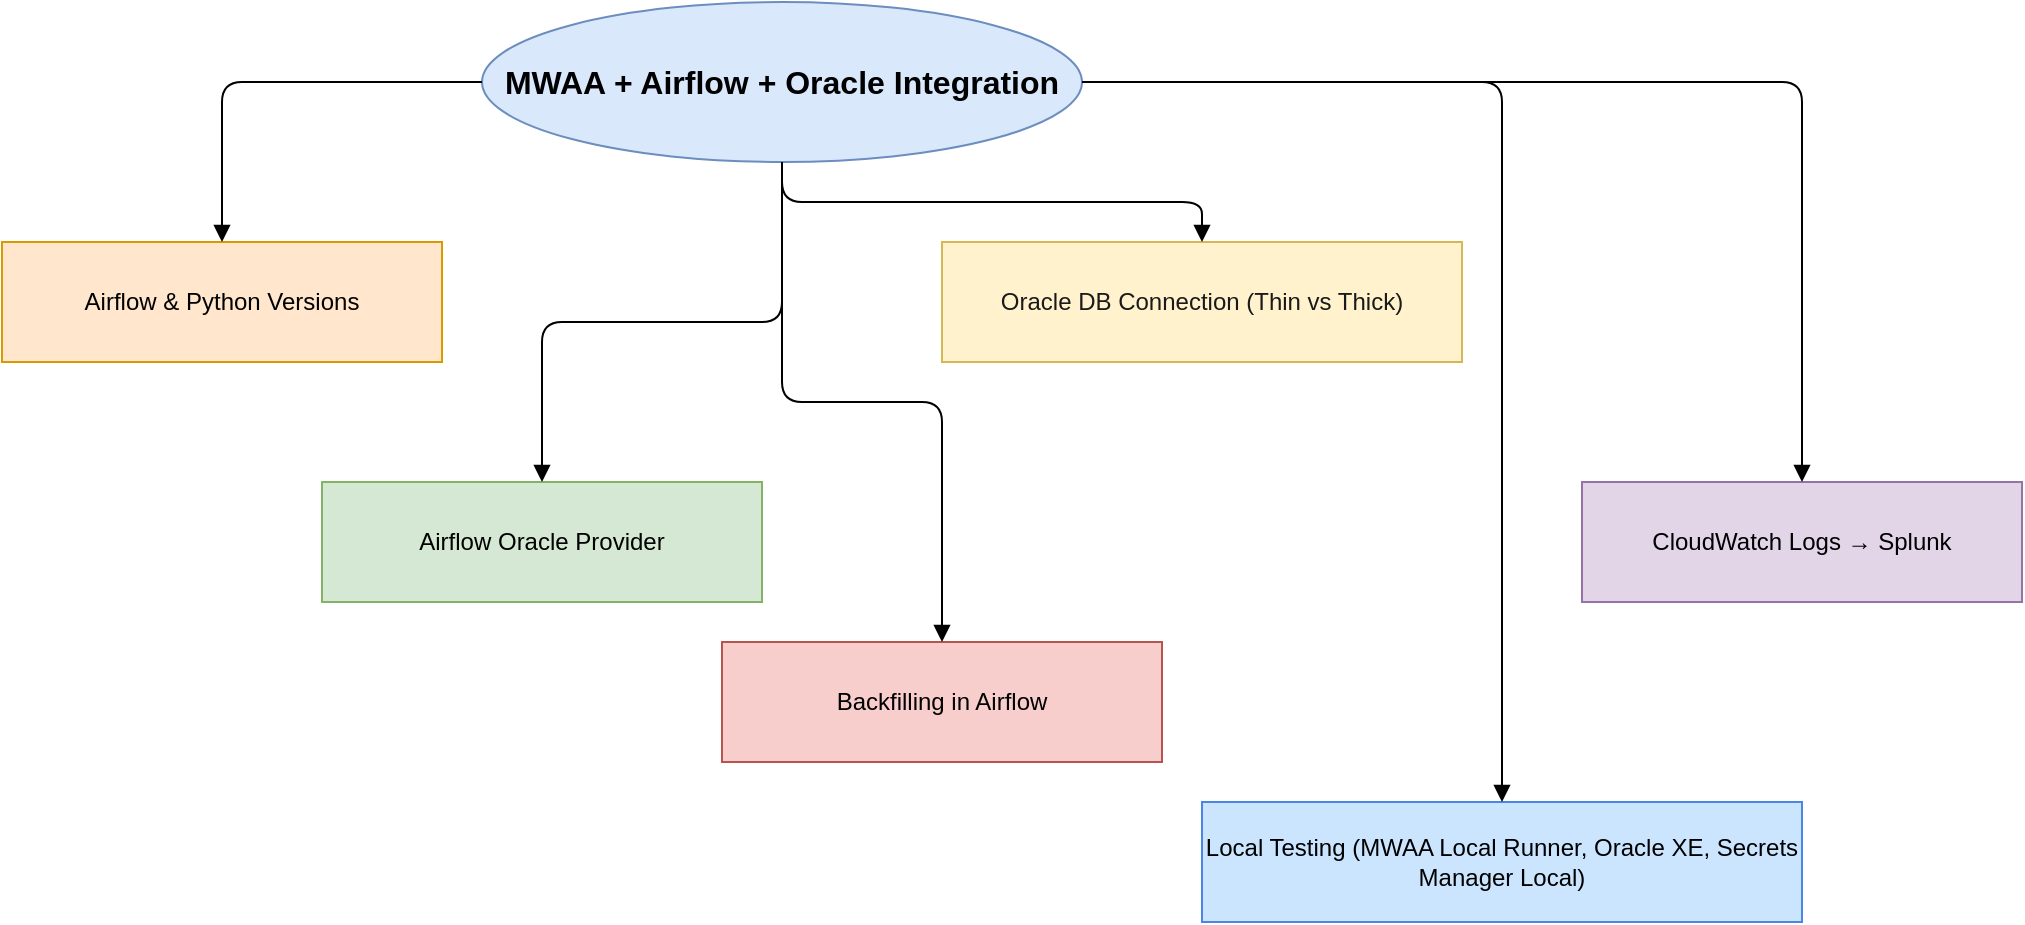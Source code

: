 <mxfile pages="5">
    <diagram id="pGyxUbXo2ouRpYc3Fyw7" name="Overview">
        <mxGraphModel dx="969" dy="563" grid="1" gridSize="10" guides="1" tooltips="1" connect="1" arrows="1" fold="1" page="1" pageScale="1" pageWidth="850" pageHeight="1100" math="0" shadow="0">
            <root>
                <mxCell id="0"/>
                <mxCell id="1" parent="0"/>
                <mxCell id="Oky4tWzqq_rUZq63etPR-1" value="MWAA + Airflow + Oracle Integration" style="shape=ellipse;whiteSpace=wrap;html=1;fillColor=#dae8fc;strokeColor=#6c8ebf;fontSize=16;fontStyle=1;fontColor=#000000;" vertex="1" parent="1">
                    <mxGeometry x="400" y="40" width="300" height="80" as="geometry"/>
                </mxCell>
                <mxCell id="Oky4tWzqq_rUZq63etPR-2" value="Airflow &amp;amp; Python Versions" style="shape=rectangle;whiteSpace=wrap;html=1;fillColor=#ffe6cc;strokeColor=#d79b00;fontColor=#000000;" vertex="1" parent="1">
                    <mxGeometry x="160" y="160" width="220" height="60" as="geometry"/>
                </mxCell>
                <mxCell id="Oky4tWzqq_rUZq63etPR-3" style="edgeStyle=orthogonalEdgeStyle;endArrow=block;html=1;exitX=0;exitY=0.5;exitDx=0;exitDy=0;" edge="1" parent="1" source="Oky4tWzqq_rUZq63etPR-1" target="Oky4tWzqq_rUZq63etPR-2">
                    <mxGeometry relative="1" as="geometry"/>
                </mxCell>
                <mxCell id="Oky4tWzqq_rUZq63etPR-4" value="Airflow Oracle Provider" style="shape=rectangle;whiteSpace=wrap;html=1;fillColor=#d5e8d4;strokeColor=#82b366;fontColor=#000000;" vertex="1" parent="1">
                    <mxGeometry x="320" y="280" width="220" height="60" as="geometry"/>
                </mxCell>
                <mxCell id="Oky4tWzqq_rUZq63etPR-5" style="edgeStyle=orthogonalEdgeStyle;endArrow=block;html=1" edge="1" parent="1" source="Oky4tWzqq_rUZq63etPR-1" target="Oky4tWzqq_rUZq63etPR-4">
                    <mxGeometry relative="1" as="geometry"/>
                </mxCell>
                <mxCell id="Oky4tWzqq_rUZq63etPR-6" value="Oracle DB Connection (Thin vs Thick)" style="shape=rectangle;whiteSpace=wrap;html=1;fillColor=#fff2cc;strokeColor=#d6b656;fontColor=#1A1A1A;" vertex="1" parent="1">
                    <mxGeometry x="630" y="160" width="260" height="60" as="geometry"/>
                </mxCell>
                <mxCell id="Oky4tWzqq_rUZq63etPR-7" style="edgeStyle=orthogonalEdgeStyle;endArrow=block;html=1" edge="1" parent="1" source="Oky4tWzqq_rUZq63etPR-1" target="Oky4tWzqq_rUZq63etPR-6">
                    <mxGeometry relative="1" as="geometry"/>
                </mxCell>
                <mxCell id="Oky4tWzqq_rUZq63etPR-8" value="Backfilling in Airflow" style="shape=rectangle;whiteSpace=wrap;html=1;fillColor=#f8cecc;strokeColor=#b85450;fontColor=#000000;" vertex="1" parent="1">
                    <mxGeometry x="520" y="360" width="220" height="60" as="geometry"/>
                </mxCell>
                <mxCell id="Oky4tWzqq_rUZq63etPR-9" style="edgeStyle=orthogonalEdgeStyle;endArrow=block;html=1" edge="1" parent="1" source="Oky4tWzqq_rUZq63etPR-1" target="Oky4tWzqq_rUZq63etPR-8">
                    <mxGeometry relative="1" as="geometry"/>
                </mxCell>
                <mxCell id="Oky4tWzqq_rUZq63etPR-10" value="CloudWatch Logs → Splunk" style="shape=rectangle;whiteSpace=wrap;html=1;fillColor=#e1d5e7;strokeColor=#9673a6;fontColor=#000000;" vertex="1" parent="1">
                    <mxGeometry x="950" y="280" width="220" height="60" as="geometry"/>
                </mxCell>
                <mxCell id="Oky4tWzqq_rUZq63etPR-11" style="edgeStyle=orthogonalEdgeStyle;endArrow=block;html=1" edge="1" parent="1" source="Oky4tWzqq_rUZq63etPR-1" target="Oky4tWzqq_rUZq63etPR-10">
                    <mxGeometry relative="1" as="geometry"/>
                </mxCell>
                <mxCell id="Oky4tWzqq_rUZq63etPR-12" value="Local Testing (MWAA Local Runner, Oracle XE, Secrets Manager Local)" style="shape=rectangle;whiteSpace=wrap;html=1;fillColor=#cce5ff;strokeColor=#4a86e8;fontColor=#000000;" vertex="1" parent="1">
                    <mxGeometry x="760" y="440" width="300" height="60" as="geometry"/>
                </mxCell>
                <mxCell id="Oky4tWzqq_rUZq63etPR-13" style="edgeStyle=orthogonalEdgeStyle;endArrow=block;html=1" edge="1" parent="1" source="Oky4tWzqq_rUZq63etPR-1" target="Oky4tWzqq_rUZq63etPR-12">
                    <mxGeometry relative="1" as="geometry"/>
                </mxCell>
            </root>
        </mxGraphModel>
    </diagram>
    <diagram name="requirementsfile flow" id="1VygNAC25ab3dD0LNT1E">
        <mxGraphModel dx="969" dy="563" grid="1" gridSize="10" guides="1" tooltips="1" connect="1" arrows="1" fold="1" page="1" pageScale="1" pageWidth="850" pageHeight="1100" math="0" shadow="0">
            <root>
                <mxCell id="0"/>
                <mxCell id="1" parent="0"/>
                <mxCell id="huI6mQAmjJqYbzATF4Jr-1" value="requirements.txt file" style="whiteSpace=wrap;strokeWidth=2;" parent="1" vertex="1">
                    <mxGeometry x="45" y="20" width="211" height="54" as="geometry"/>
                </mxCell>
                <mxCell id="huI6mQAmjJqYbzATF4Jr-2" value="Upload to S3 bucket" style="whiteSpace=wrap;strokeWidth=2;" parent="1" vertex="1">
                    <mxGeometry x="48" y="124" width="204" height="54" as="geometry"/>
                </mxCell>
                <mxCell id="huI6mQAmjJqYbzATF4Jr-3" value="MWAA Environment Configuration" style="whiteSpace=wrap;strokeWidth=2;" parent="1" vertex="1">
                    <mxGeometry x="20" y="228" width="260" height="78" as="geometry"/>
                </mxCell>
                <mxCell id="huI6mQAmjJqYbzATF4Jr-4" value="MWAA Environment Update" style="whiteSpace=wrap;strokeWidth=2;" parent="1" vertex="1">
                    <mxGeometry x="23" y="356" width="253" height="54" as="geometry"/>
                </mxCell>
                <mxCell id="huI6mQAmjJqYbzATF4Jr-5" value="MWAA Virtual Env installs packages" style="whiteSpace=wrap;strokeWidth=2;" parent="1" vertex="1">
                    <mxGeometry x="20" y="460" width="260" height="78" as="geometry"/>
                </mxCell>
                <mxCell id="huI6mQAmjJqYbzATF4Jr-6" value="DAG Execution in Scheduler/Worker" style="whiteSpace=wrap;strokeWidth=2;" parent="1" vertex="1">
                    <mxGeometry x="20" y="588" width="260" height="78" as="geometry"/>
                </mxCell>
                <mxCell id="huI6mQAmjJqYbzATF4Jr-7" value="Python code can import dependencies" style="whiteSpace=wrap;strokeWidth=2;" parent="1" vertex="1">
                    <mxGeometry x="20" y="716" width="260" height="78" as="geometry"/>
                </mxCell>
                <mxCell id="huI6mQAmjJqYbzATF4Jr-8" value="" style="curved=1;startArrow=none;endArrow=block;exitX=0.5;exitY=1;entryX=0.5;entryY=0;rounded=0;" parent="1" source="huI6mQAmjJqYbzATF4Jr-1" target="huI6mQAmjJqYbzATF4Jr-2" edge="1">
                    <mxGeometry relative="1" as="geometry">
                        <Array as="points"/>
                    </mxGeometry>
                </mxCell>
                <mxCell id="huI6mQAmjJqYbzATF4Jr-9" value="" style="curved=1;startArrow=none;endArrow=block;exitX=0.5;exitY=1;entryX=0.5;entryY=0;rounded=0;" parent="1" source="huI6mQAmjJqYbzATF4Jr-2" target="huI6mQAmjJqYbzATF4Jr-3" edge="1">
                    <mxGeometry relative="1" as="geometry">
                        <Array as="points"/>
                    </mxGeometry>
                </mxCell>
                <mxCell id="huI6mQAmjJqYbzATF4Jr-10" value="" style="curved=1;startArrow=none;endArrow=block;exitX=0.5;exitY=1;entryX=0.5;entryY=0;rounded=0;" parent="1" source="huI6mQAmjJqYbzATF4Jr-3" target="huI6mQAmjJqYbzATF4Jr-4" edge="1">
                    <mxGeometry relative="1" as="geometry">
                        <Array as="points"/>
                    </mxGeometry>
                </mxCell>
                <mxCell id="huI6mQAmjJqYbzATF4Jr-11" value="" style="curved=1;startArrow=none;endArrow=block;exitX=0.5;exitY=1;entryX=0.5;entryY=0;rounded=0;" parent="1" source="huI6mQAmjJqYbzATF4Jr-4" target="huI6mQAmjJqYbzATF4Jr-5" edge="1">
                    <mxGeometry relative="1" as="geometry">
                        <Array as="points"/>
                    </mxGeometry>
                </mxCell>
                <mxCell id="huI6mQAmjJqYbzATF4Jr-12" value="" style="curved=1;startArrow=none;endArrow=block;exitX=0.5;exitY=1;entryX=0.5;entryY=0;rounded=0;" parent="1" source="huI6mQAmjJqYbzATF4Jr-5" target="huI6mQAmjJqYbzATF4Jr-6" edge="1">
                    <mxGeometry relative="1" as="geometry">
                        <Array as="points"/>
                    </mxGeometry>
                </mxCell>
                <mxCell id="huI6mQAmjJqYbzATF4Jr-13" value="" style="curved=1;startArrow=none;endArrow=block;exitX=0.5;exitY=1;entryX=0.5;entryY=0;rounded=0;" parent="1" source="huI6mQAmjJqYbzATF4Jr-6" target="huI6mQAmjJqYbzATF4Jr-7" edge="1">
                    <mxGeometry relative="1" as="geometry">
                        <Array as="points"/>
                    </mxGeometry>
                </mxCell>
            </root>
        </mxGraphModel>
    </diagram>
    <diagram id="GQtqg-f34uIH21al2XX4" name="constraints">
        <mxGraphModel dx="969" dy="563" grid="1" gridSize="10" guides="1" tooltips="1" connect="1" arrows="1" fold="1" page="1" pageScale="1" pageWidth="850" pageHeight="1100" math="0" shadow="0">
            <root>
                <mxCell id="0"/>
                <mxCell id="1" parent="0"/>
                <mxCell id="A1dHebKgKaK-s0u6d5zT-1" value="With Constraints File" style="whiteSpace=wrap;strokeWidth=2;verticalAlign=top;" parent="1" vertex="1">
                    <mxGeometry x="20" y="20" width="330" height="741" as="geometry"/>
                </mxCell>
                <mxCell id="A1dHebKgKaK-s0u6d5zT-2" value="requirements.txt + -c constraints-3.10.txt" style="whiteSpace=wrap;strokeWidth=2;" parent="A1dHebKgKaK-s0u6d5zT-1" vertex="1">
                    <mxGeometry x="43" y="46" width="260" height="78" as="geometry"/>
                </mxCell>
                <mxCell id="A1dHebKgKaK-s0u6d5zT-3" value="pip install" style="whiteSpace=wrap;strokeWidth=2;" parent="A1dHebKgKaK-s0u6d5zT-1" vertex="1">
                    <mxGeometry x="107" y="199" width="131" height="54" as="geometry"/>
                </mxCell>
                <mxCell id="A1dHebKgKaK-s0u6d5zT-4" value="Resolve versions using pinned list" style="whiteSpace=wrap;strokeWidth=2;" parent="A1dHebKgKaK-s0u6d5zT-1" vertex="1">
                    <mxGeometry x="43" y="328" width="260" height="78" as="geometry"/>
                </mxCell>
                <mxCell id="A1dHebKgKaK-s0u6d5zT-5" value="Compatible with Airflow core" style="whiteSpace=wrap;strokeWidth=2;" parent="A1dHebKgKaK-s0u6d5zT-1" vertex="1">
                    <mxGeometry x="43" y="481" width="260" height="78" as="geometry"/>
                </mxCell>
                <mxCell id="A1dHebKgKaK-s0u6d5zT-6" value="MWAA Environment Stable ✅" style="whiteSpace=wrap;strokeWidth=2;" parent="A1dHebKgKaK-s0u6d5zT-1" vertex="1">
                    <mxGeometry x="43" y="634" width="260" height="78" as="geometry"/>
                </mxCell>
                <mxCell id="A1dHebKgKaK-s0u6d5zT-7" value="" style="curved=1;startArrow=none;endArrow=block;exitX=0.5;exitY=0.99;entryX=0.5;entryY=-0.01;rounded=0;" parent="A1dHebKgKaK-s0u6d5zT-1" source="A1dHebKgKaK-s0u6d5zT-2" target="A1dHebKgKaK-s0u6d5zT-3" edge="1">
                    <mxGeometry relative="1" as="geometry">
                        <Array as="points"/>
                    </mxGeometry>
                </mxCell>
                <mxCell id="A1dHebKgKaK-s0u6d5zT-8" value="" style="curved=1;startArrow=none;endArrow=block;exitX=0.5;exitY=0.99;entryX=0.5;entryY=-0.01;rounded=0;" parent="A1dHebKgKaK-s0u6d5zT-1" source="A1dHebKgKaK-s0u6d5zT-3" target="A1dHebKgKaK-s0u6d5zT-4" edge="1">
                    <mxGeometry relative="1" as="geometry">
                        <Array as="points"/>
                    </mxGeometry>
                </mxCell>
                <mxCell id="A1dHebKgKaK-s0u6d5zT-9" value="" style="curved=1;startArrow=none;endArrow=block;exitX=0.5;exitY=0.99;entryX=0.5;entryY=-0.01;rounded=0;" parent="A1dHebKgKaK-s0u6d5zT-1" source="A1dHebKgKaK-s0u6d5zT-4" target="A1dHebKgKaK-s0u6d5zT-5" edge="1">
                    <mxGeometry relative="1" as="geometry">
                        <Array as="points"/>
                    </mxGeometry>
                </mxCell>
                <mxCell id="A1dHebKgKaK-s0u6d5zT-10" value="" style="curved=1;startArrow=none;endArrow=block;exitX=0.5;exitY=0.99;entryX=0.5;entryY=-0.01;rounded=0;" parent="A1dHebKgKaK-s0u6d5zT-1" source="A1dHebKgKaK-s0u6d5zT-5" target="A1dHebKgKaK-s0u6d5zT-6" edge="1">
                    <mxGeometry relative="1" as="geometry">
                        <Array as="points"/>
                    </mxGeometry>
                </mxCell>
                <mxCell id="A1dHebKgKaK-s0u6d5zT-11" value="Without Constraints File" style="whiteSpace=wrap;strokeWidth=2;verticalAlign=top;" parent="1" vertex="1">
                    <mxGeometry x="400" y="56" width="330" height="669" as="geometry"/>
                </mxCell>
                <mxCell id="A1dHebKgKaK-s0u6d5zT-12" value="requirements.txt" style="whiteSpace=wrap;strokeWidth=2;" parent="A1dHebKgKaK-s0u6d5zT-11" vertex="1">
                    <mxGeometry x="82" y="46" width="182" height="54" as="geometry"/>
                </mxCell>
                <mxCell id="A1dHebKgKaK-s0u6d5zT-13" value="pip install" style="whiteSpace=wrap;strokeWidth=2;" parent="A1dHebKgKaK-s0u6d5zT-11" vertex="1">
                    <mxGeometry x="107" y="175" width="131" height="54" as="geometry"/>
                </mxCell>
                <mxCell id="A1dHebKgKaK-s0u6d5zT-14" value="Fetch latest deps from PyPI" style="whiteSpace=wrap;strokeWidth=2;" parent="A1dHebKgKaK-s0u6d5zT-11" vertex="1">
                    <mxGeometry x="44" y="304" width="258" height="54" as="geometry"/>
                </mxCell>
                <mxCell id="A1dHebKgKaK-s0u6d5zT-15" value="Possible version conflicts" style="whiteSpace=wrap;strokeWidth=2;" parent="A1dHebKgKaK-s0u6d5zT-11" vertex="1">
                    <mxGeometry x="54" y="433" width="239" height="54" as="geometry"/>
                </mxCell>
                <mxCell id="A1dHebKgKaK-s0u6d5zT-16" value="MWAA Environment Fails → Rollback" style="whiteSpace=wrap;strokeWidth=2;" parent="A1dHebKgKaK-s0u6d5zT-11" vertex="1">
                    <mxGeometry x="43" y="562" width="260" height="78" as="geometry"/>
                </mxCell>
                <mxCell id="A1dHebKgKaK-s0u6d5zT-17" value="" style="curved=1;startArrow=none;endArrow=block;exitX=0.5;exitY=0.99;entryX=0.5;entryY=-0.01;rounded=0;" parent="A1dHebKgKaK-s0u6d5zT-11" source="A1dHebKgKaK-s0u6d5zT-12" target="A1dHebKgKaK-s0u6d5zT-13" edge="1">
                    <mxGeometry relative="1" as="geometry">
                        <Array as="points"/>
                    </mxGeometry>
                </mxCell>
                <mxCell id="A1dHebKgKaK-s0u6d5zT-18" value="" style="curved=1;startArrow=none;endArrow=block;exitX=0.5;exitY=0.99;entryX=0.5;entryY=-0.01;rounded=0;" parent="A1dHebKgKaK-s0u6d5zT-11" source="A1dHebKgKaK-s0u6d5zT-13" target="A1dHebKgKaK-s0u6d5zT-14" edge="1">
                    <mxGeometry relative="1" as="geometry">
                        <Array as="points"/>
                    </mxGeometry>
                </mxCell>
                <mxCell id="A1dHebKgKaK-s0u6d5zT-19" value="" style="curved=1;startArrow=none;endArrow=block;exitX=0.5;exitY=0.99;entryX=0.5;entryY=-0.01;rounded=0;" parent="A1dHebKgKaK-s0u6d5zT-11" source="A1dHebKgKaK-s0u6d5zT-14" target="A1dHebKgKaK-s0u6d5zT-15" edge="1">
                    <mxGeometry relative="1" as="geometry">
                        <Array as="points"/>
                    </mxGeometry>
                </mxCell>
                <mxCell id="A1dHebKgKaK-s0u6d5zT-20" value="" style="curved=1;startArrow=none;endArrow=block;exitX=0.5;exitY=0.99;entryX=0.5;entryY=-0.01;rounded=0;" parent="A1dHebKgKaK-s0u6d5zT-11" source="A1dHebKgKaK-s0u6d5zT-15" target="A1dHebKgKaK-s0u6d5zT-16" edge="1">
                    <mxGeometry relative="1" as="geometry">
                        <Array as="points"/>
                    </mxGeometry>
                </mxCell>
            </root>
        </mxGraphModel>
    </diagram>
    <diagram id="Rd8Ov0GLGT-z6j7U94mM" name="dependencies deploy">
        <mxGraphModel dx="969" dy="563" grid="1" gridSize="10" guides="1" tooltips="1" connect="1" arrows="1" fold="1" page="1" pageScale="1" pageWidth="850" pageHeight="1100" math="0" shadow="0">
            <root>
                <mxCell id="0"/>
                <mxCell id="1" parent="0"/>
                <mxCell id="j-obgF8bskcAm2NFmlL4-1" value="requirements.txt in S3" style="whiteSpace=wrap;strokeWidth=2;" parent="1" vertex="1">
                    <mxGeometry x="42" y="20" width="221" height="54" as="geometry"/>
                </mxCell>
                <mxCell id="j-obgF8bskcAm2NFmlL4-2" value="MWAA Control Plane" style="whiteSpace=wrap;strokeWidth=2;" parent="1" vertex="1">
                    <mxGeometry x="51" y="124" width="204" height="54" as="geometry"/>
                </mxCell>
                <mxCell id="j-obgF8bskcAm2NFmlL4-3" value="Environment Update" style="whiteSpace=wrap;strokeWidth=2;" parent="1" vertex="1">
                    <mxGeometry x="50" y="228" width="207" height="54" as="geometry"/>
                </mxCell>
                <mxCell id="j-obgF8bskcAm2NFmlL4-4" value="pip install inside venv in containers" style="whiteSpace=wrap;strokeWidth=2;" parent="1" vertex="1">
                    <mxGeometry x="23" y="332" width="260" height="78" as="geometry"/>
                </mxCell>
                <mxCell id="j-obgF8bskcAm2NFmlL4-5" value="site-packages updated in /usr/local/airflow/.local/..." style="whiteSpace=wrap;strokeWidth=2;" parent="1" vertex="1">
                    <mxGeometry x="20" y="460" width="266" height="78" as="geometry"/>
                </mxCell>
                <mxCell id="j-obgF8bskcAm2NFmlL4-6" value="DAG Python code can import dependencies" style="whiteSpace=wrap;strokeWidth=2;" parent="1" vertex="1">
                    <mxGeometry x="23" y="588" width="260" height="78" as="geometry"/>
                </mxCell>
                <mxCell id="j-obgF8bskcAm2NFmlL4-7" value="Workers/Scheduler execute DAG successfully" style="whiteSpace=wrap;strokeWidth=2;" parent="1" vertex="1">
                    <mxGeometry x="23" y="716" width="260" height="78" as="geometry"/>
                </mxCell>
                <mxCell id="j-obgF8bskcAm2NFmlL4-8" value="" style="curved=1;startArrow=none;endArrow=block;exitX=0.5;exitY=1;entryX=0.5;entryY=0;rounded=0;" parent="1" source="j-obgF8bskcAm2NFmlL4-1" target="j-obgF8bskcAm2NFmlL4-2" edge="1">
                    <mxGeometry relative="1" as="geometry">
                        <Array as="points"/>
                    </mxGeometry>
                </mxCell>
                <mxCell id="j-obgF8bskcAm2NFmlL4-9" value="" style="curved=1;startArrow=none;endArrow=block;exitX=0.5;exitY=1;entryX=0.5;entryY=0;rounded=0;" parent="1" source="j-obgF8bskcAm2NFmlL4-2" target="j-obgF8bskcAm2NFmlL4-3" edge="1">
                    <mxGeometry relative="1" as="geometry">
                        <Array as="points"/>
                    </mxGeometry>
                </mxCell>
                <mxCell id="j-obgF8bskcAm2NFmlL4-10" value="" style="curved=1;startArrow=none;endArrow=block;exitX=0.5;exitY=1;entryX=0.5;entryY=0;rounded=0;" parent="1" source="j-obgF8bskcAm2NFmlL4-3" target="j-obgF8bskcAm2NFmlL4-4" edge="1">
                    <mxGeometry relative="1" as="geometry">
                        <Array as="points"/>
                    </mxGeometry>
                </mxCell>
                <mxCell id="j-obgF8bskcAm2NFmlL4-11" value="" style="curved=1;startArrow=none;endArrow=block;exitX=0.5;exitY=1;entryX=0.5;entryY=0;rounded=0;" parent="1" source="j-obgF8bskcAm2NFmlL4-4" target="j-obgF8bskcAm2NFmlL4-5" edge="1">
                    <mxGeometry relative="1" as="geometry">
                        <Array as="points"/>
                    </mxGeometry>
                </mxCell>
                <mxCell id="j-obgF8bskcAm2NFmlL4-12" value="" style="curved=1;startArrow=none;endArrow=block;exitX=0.5;exitY=1;entryX=0.5;entryY=0;rounded=0;" parent="1" source="j-obgF8bskcAm2NFmlL4-5" target="j-obgF8bskcAm2NFmlL4-6" edge="1">
                    <mxGeometry relative="1" as="geometry">
                        <Array as="points"/>
                    </mxGeometry>
                </mxCell>
                <mxCell id="j-obgF8bskcAm2NFmlL4-13" value="" style="curved=1;startArrow=none;endArrow=block;exitX=0.5;exitY=1;entryX=0.5;entryY=0;rounded=0;" parent="1" source="j-obgF8bskcAm2NFmlL4-6" target="j-obgF8bskcAm2NFmlL4-7" edge="1">
                    <mxGeometry relative="1" as="geometry">
                        <Array as="points"/>
                    </mxGeometry>
                </mxCell>
            </root>
        </mxGraphModel>
    </diagram>
    <diagram id="jn8rkberf1jfsKEO3C63" name="backfill">
        <mxGraphModel dx="969" dy="563" grid="1" gridSize="10" guides="1" tooltips="1" connect="1" arrows="1" fold="1" page="1" pageScale="1" pageWidth="850" pageHeight="1100" math="0" shadow="0">
            <root>
                <mxCell id="0"/>
                <mxCell id="1" parent="0"/>
                <mxCell id="0JJVo1wmda7hXgdgMNFc-1" value="Airflow Backfilling" style="ellipse;aspect=fixed;strokeWidth=2;whiteSpace=wrap;fillColor=#6a00ff;fontColor=#ffffff;strokeColor=#3700CC;" parent="1" vertex="1">
                    <mxGeometry x="617" y="302" width="152" height="152" as="geometry"/>
                </mxCell>
                <mxCell id="0JJVo1wmda7hXgdgMNFc-2" value="Basics" style="rounded=1;absoluteArcSize=1;arcSize=14;whiteSpace=wrap;strokeWidth=2;fillColor=#0050ef;fontColor=#ffffff;strokeColor=#001DBC;" parent="1" vertex="1">
                    <mxGeometry x="464" y="371" width="63" height="37" as="geometry"/>
                </mxCell>
                <mxCell id="0JJVo1wmda7hXgdgMNFc-3" value="Definition" style="rounded=1;absoluteArcSize=1;arcSize=14;whiteSpace=wrap;strokeWidth=2;" parent="1" vertex="1">
                    <mxGeometry x="306.5" y="417" width="91" height="37" as="geometry"/>
                </mxCell>
                <mxCell id="0JJVo1wmda7hXgdgMNFc-4" value="&quot;Run past DAG instances for historical dates&quot;" style="rounded=1;absoluteArcSize=1;arcSize=14;whiteSpace=wrap;strokeWidth=2;" parent="1" vertex="1">
                    <mxGeometry x="43" y="511" width="219" height="55" as="geometry"/>
                </mxCell>
                <mxCell id="0JJVo1wmda7hXgdgMNFc-5" value="Trigger Methods" style="rounded=1;absoluteArcSize=1;arcSize=14;whiteSpace=wrap;strokeWidth=2;" parent="1" vertex="1">
                    <mxGeometry x="285" y="316" width="134" height="37" as="geometry"/>
                </mxCell>
                <mxCell id="0JJVo1wmda7hXgdgMNFc-6" value="CLI: &quot;airflow dags backfill&quot;" style="rounded=1;absoluteArcSize=1;arcSize=14;whiteSpace=wrap;strokeWidth=2;" parent="1" vertex="1">
                    <mxGeometry x="23" y="328" width="209" height="37" as="geometry"/>
                </mxCell>
                <mxCell id="0JJVo1wmda7hXgdgMNFc-7" value="UI: &quot;Trigger DAG Run with past date&quot;" style="rounded=1;absoluteArcSize=1;arcSize=14;whiteSpace=wrap;strokeWidth=2;" parent="1" vertex="1">
                    <mxGeometry x="30" y="399" width="202" height="55" as="geometry"/>
                </mxCell>
                <mxCell id="0JJVo1wmda7hXgdgMNFc-8" value="API/Boto3: &quot;For MWAA&quot;" style="rounded=1;absoluteArcSize=1;arcSize=14;whiteSpace=wrap;strokeWidth=2;" parent="1" vertex="1">
                    <mxGeometry x="10" y="247" width="185" height="37" as="geometry"/>
                </mxCell>
                <mxCell id="0JJVo1wmda7hXgdgMNFc-9" value="Scope" style="rounded=1;absoluteArcSize=1;arcSize=14;whiteSpace=wrap;strokeWidth=2;" parent="1" vertex="1">
                    <mxGeometry x="378" y="513" width="62" height="37" as="geometry"/>
                </mxCell>
                <mxCell id="0JJVo1wmda7hXgdgMNFc-10" value="&quot;Runs DAG tasks for a given date range&quot;" style="rounded=1;absoluteArcSize=1;arcSize=14;whiteSpace=wrap;strokeWidth=2;" parent="1" vertex="1">
                    <mxGeometry x="60" y="622" width="215" height="55" as="geometry"/>
                </mxCell>
                <mxCell id="0JJVo1wmda7hXgdgMNFc-11" value="Behavior" style="rounded=1;absoluteArcSize=1;arcSize=14;whiteSpace=wrap;strokeWidth=2;fillColor=#0050ef;fontColor=#ffffff;strokeColor=#001DBC;" parent="1" vertex="1">
                    <mxGeometry x="636" y="242" width="83" height="37" as="geometry"/>
                </mxCell>
                <mxCell id="0JJVo1wmda7hXgdgMNFc-12" value="Retries" style="rounded=1;absoluteArcSize=1;arcSize=14;whiteSpace=wrap;strokeWidth=2;" parent="1" vertex="1">
                    <mxGeometry x="767" y="166" width="70" height="37" as="geometry"/>
                </mxCell>
                <mxCell id="0JJVo1wmda7hXgdgMNFc-13" value="&quot;Same as normal runs&quot;" style="rounded=1;absoluteArcSize=1;arcSize=14;whiteSpace=wrap;strokeWidth=2;" parent="1" vertex="1">
                    <mxGeometry x="604" y="98" width="178" height="37" as="geometry"/>
                </mxCell>
                <mxCell id="0JJVo1wmda7hXgdgMNFc-14" value="&quot;Respects retries &amp; retry_delay&quot;" style="rounded=1;absoluteArcSize=1;arcSize=14;whiteSpace=wrap;strokeWidth=2;" parent="1" vertex="1">
                    <mxGeometry x="893" y="80" width="156" height="55" as="geometry"/>
                </mxCell>
                <mxCell id="0JJVo1wmda7hXgdgMNFc-15" value="&quot;Only failed instances retry, not entire DAG&quot;" style="rounded=1;absoluteArcSize=1;arcSize=14;whiteSpace=wrap;strokeWidth=2;" parent="1" vertex="1">
                    <mxGeometry x="707" y="10" width="219" height="55" as="geometry"/>
                </mxCell>
                <mxCell id="0JJVo1wmda7hXgdgMNFc-16" value="SLA" style="rounded=1;absoluteArcSize=1;arcSize=14;whiteSpace=wrap;strokeWidth=2;" parent="1" vertex="1">
                    <mxGeometry x="539" y="163" width="46" height="37" as="geometry"/>
                </mxCell>
                <mxCell id="0JJVo1wmda7hXgdgMNFc-17" value="&quot;SLA applies to backfills&quot;" style="rounded=1;absoluteArcSize=1;arcSize=14;whiteSpace=wrap;strokeWidth=2;" parent="1" vertex="1">
                    <mxGeometry x="389" y="235" width="195" height="37" as="geometry"/>
                </mxCell>
                <mxCell id="0JJVo1wmda7hXgdgMNFc-18" value="&quot;Historical runs can trigger SLA misses&quot;" style="rounded=1;absoluteArcSize=1;arcSize=14;whiteSpace=wrap;strokeWidth=2;" parent="1" vertex="1">
                    <mxGeometry x="464" y="10" width="212" height="55" as="geometry"/>
                </mxCell>
                <mxCell id="0JJVo1wmda7hXgdgMNFc-19" value="Alerts" style="rounded=1;absoluteArcSize=1;arcSize=14;whiteSpace=wrap;strokeWidth=2;" parent="1" vertex="1">
                    <mxGeometry x="408" y="118" width="63" height="37" as="geometry"/>
                </mxCell>
                <mxCell id="0JJVo1wmda7hXgdgMNFc-20" value="&quot;Email/Callbacks triggered&quot;" style="rounded=1;absoluteArcSize=1;arcSize=14;whiteSpace=wrap;strokeWidth=2;" parent="1" vertex="1">
                    <mxGeometry x="223" y="182" width="217" height="37" as="geometry"/>
                </mxCell>
                <mxCell id="0JJVo1wmda7hXgdgMNFc-21" value="&quot;Can flood alerts during bulk backfill&quot;" style="rounded=1;absoluteArcSize=1;arcSize=14;whiteSpace=wrap;strokeWidth=2;" parent="1" vertex="1">
                    <mxGeometry x="156" y="80" width="189" height="55" as="geometry"/>
                </mxCell>
                <mxCell id="0JJVo1wmda7hXgdgMNFc-22" value="&quot;Disable with --disable-backfill-sla&quot;" style="rounded=1;absoluteArcSize=1;arcSize=14;whiteSpace=wrap;strokeWidth=2;" parent="1" vertex="1">
                    <mxGeometry x="262" y="10" width="173" height="55" as="geometry"/>
                </mxCell>
                <mxCell id="0JJVo1wmda7hXgdgMNFc-23" value="MWAA" style="rounded=1;absoluteArcSize=1;arcSize=14;whiteSpace=wrap;strokeWidth=2;fillColor=#0050ef;fontColor=#ffffff;strokeColor=#001DBC;" parent="1" vertex="1">
                    <mxGeometry x="837" y="359.5" width="64" height="37" as="geometry"/>
                </mxCell>
                <mxCell id="0JJVo1wmda7hXgdgMNFc-24" value="Challenge" style="rounded=1;absoluteArcSize=1;arcSize=14;whiteSpace=wrap;strokeWidth=2;" parent="1" vertex="1">
                    <mxGeometry x="870" y="253" width="90" height="37" as="geometry"/>
                </mxCell>
                <mxCell id="0JJVo1wmda7hXgdgMNFc-25" value="&quot;Direct airflow CLI not available&quot;" style="rounded=1;absoluteArcSize=1;arcSize=14;whiteSpace=wrap;strokeWidth=2;" parent="1" vertex="1">
                    <mxGeometry x="926" y="180" width="179" height="55" as="geometry"/>
                </mxCell>
                <mxCell id="0JJVo1wmda7hXgdgMNFc-26" value="Solutions" style="rounded=1;absoluteArcSize=1;arcSize=14;whiteSpace=wrap;strokeWidth=2;" parent="1" vertex="1">
                    <mxGeometry x="975" y="303" width="84" height="37" as="geometry"/>
                </mxCell>
                <mxCell id="0JJVo1wmda7hXgdgMNFc-27" value="Boto3" style="rounded=1;absoluteArcSize=1;arcSize=14;whiteSpace=wrap;strokeWidth=2;" parent="1" vertex="1">
                    <mxGeometry x="1118" y="247" width="61" height="37" as="geometry"/>
                </mxCell>
                <mxCell id="0JJVo1wmda7hXgdgMNFc-28" value="&quot;start_cli_command API&quot;" style="rounded=1;absoluteArcSize=1;arcSize=14;whiteSpace=wrap;strokeWidth=2;" parent="1" vertex="1">
                    <mxGeometry x="1127" y="170" width="194" height="37" as="geometry"/>
                </mxCell>
                <mxCell id="0JJVo1wmda7hXgdgMNFc-29" value="&quot;Trigger backfill via MWAA CLI endpoint&quot;" style="rounded=1;absoluteArcSize=1;arcSize=14;whiteSpace=wrap;strokeWidth=2;" parent="1" vertex="1">
                    <mxGeometry x="1235" y="235" width="206" height="55" as="geometry"/>
                </mxCell>
                <mxCell id="0JJVo1wmda7hXgdgMNFc-30" value="Alternatives" style="rounded=1;absoluteArcSize=1;arcSize=14;whiteSpace=wrap;strokeWidth=2;" parent="1" vertex="1">
                    <mxGeometry x="1118" y="337" width="107" height="37" as="geometry"/>
                </mxCell>
                <mxCell id="0JJVo1wmda7hXgdgMNFc-31" value="&quot;Trigger backfill using DAG API call&quot;" style="rounded=1;absoluteArcSize=1;arcSize=14;whiteSpace=wrap;strokeWidth=2;" parent="1" vertex="1">
                    <mxGeometry x="1300" y="328" width="209" height="55" as="geometry"/>
                </mxCell>
                <mxCell id="0JJVo1wmda7hXgdgMNFc-32" value="Best Practices" style="rounded=1;absoluteArcSize=1;arcSize=14;whiteSpace=wrap;strokeWidth=2;fillColor=#0050ef;fontColor=#ffffff;strokeColor=#001DBC;" parent="1" vertex="1">
                    <mxGeometry x="620" y="482" width="120" height="37" as="geometry"/>
                </mxCell>
                <mxCell id="0JJVo1wmda7hXgdgMNFc-33" value="Idempotency" style="rounded=1;absoluteArcSize=1;arcSize=14;whiteSpace=wrap;strokeWidth=2;" parent="1" vertex="1">
                    <mxGeometry x="843" y="537" width="113" height="37" as="geometry"/>
                </mxCell>
                <mxCell id="0JJVo1wmda7hXgdgMNFc-34" value="&quot;Ensure tasks can run multiple times without duplicate data&quot;" style="rounded=1;absoluteArcSize=1;arcSize=14;whiteSpace=wrap;strokeWidth=2;" parent="1" vertex="1">
                    <mxGeometry x="943" y="720" width="184" height="72" as="geometry"/>
                </mxCell>
                <mxCell id="0JJVo1wmda7hXgdgMNFc-35" value="&quot;Use execution_date for partitioning&quot;" style="rounded=1;absoluteArcSize=1;arcSize=14;whiteSpace=wrap;strokeWidth=2;" parent="1" vertex="1">
                    <mxGeometry x="1017" y="622" width="193" height="55" as="geometry"/>
                </mxCell>
                <mxCell id="0JJVo1wmda7hXgdgMNFc-36" value="SLA Management" style="rounded=1;absoluteArcSize=1;arcSize=14;whiteSpace=wrap;strokeWidth=2;" parent="1" vertex="1">
                    <mxGeometry x="893" y="476" width="140" height="37" as="geometry"/>
                </mxCell>
                <mxCell id="0JJVo1wmda7hXgdgMNFc-37" value="&quot;Disable SLA alerts for historical runs&quot;" style="rounded=1;absoluteArcSize=1;arcSize=14;whiteSpace=wrap;strokeWidth=2;" parent="1" vertex="1">
                    <mxGeometry x="1082.5" y="435" width="178" height="55" as="geometry"/>
                </mxCell>
                <mxCell id="0JJVo1wmda7hXgdgMNFc-38" value="&quot;Re-enable for real-time monitoring&quot;" style="rounded=1;absoluteArcSize=1;arcSize=14;whiteSpace=wrap;strokeWidth=2;" parent="1" vertex="1">
                    <mxGeometry x="1092" y="528" width="194" height="55" as="geometry"/>
                </mxCell>
                <mxCell id="0JJVo1wmda7hXgdgMNFc-39" value="Retry Tuning" style="rounded=1;absoluteArcSize=1;arcSize=14;whiteSpace=wrap;strokeWidth=2;" parent="1" vertex="1">
                    <mxGeometry x="698" y="566" width="108" height="37" as="geometry"/>
                </mxCell>
                <mxCell id="0JJVo1wmda7hXgdgMNFc-40" value="&quot;Lower retries during large backfills&quot;" style="rounded=1;absoluteArcSize=1;arcSize=14;whiteSpace=wrap;strokeWidth=2;" parent="1" vertex="1">
                    <mxGeometry x="696" y="790" width="212" height="55" as="geometry"/>
                </mxCell>
                <mxCell id="0JJVo1wmda7hXgdgMNFc-41" value="&quot;Avoid DB/S3 overload&quot;" style="rounded=1;absoluteArcSize=1;arcSize=14;whiteSpace=wrap;strokeWidth=2;" parent="1" vertex="1">
                    <mxGeometry x="579" y="677" width="184" height="37" as="geometry"/>
                </mxCell>
                <mxCell id="0JJVo1wmda7hXgdgMNFc-42" value="Phased Backfill" style="rounded=1;absoluteArcSize=1;arcSize=14;whiteSpace=wrap;strokeWidth=2;" parent="1" vertex="1">
                    <mxGeometry x="457" y="603" width="128" height="37" as="geometry"/>
                </mxCell>
                <mxCell id="0JJVo1wmda7hXgdgMNFc-43" value="&quot;Backfill in smaller ranges&quot;" style="rounded=1;absoluteArcSize=1;arcSize=14;whiteSpace=wrap;strokeWidth=2;" parent="1" vertex="1">
                    <mxGeometry x="285" y="730" width="211" height="37" as="geometry"/>
                </mxCell>
                <mxCell id="0JJVo1wmda7hXgdgMNFc-44" value="&quot;Validate before year-long runs&quot;" style="rounded=1;absoluteArcSize=1;arcSize=14;whiteSpace=wrap;strokeWidth=2;" parent="1" vertex="1">
                    <mxGeometry x="411" y="820" width="207" height="55" as="geometry"/>
                </mxCell>
                <mxCell id="0JJVo1wmda7hXgdgMNFc-45" style="endArrow=none;rounded=0;" parent="1" source="0JJVo1wmda7hXgdgMNFc-1" target="0JJVo1wmda7hXgdgMNFc-2" edge="1">
                    <mxGeometry relative="1" as="geometry"/>
                </mxCell>
                <mxCell id="0JJVo1wmda7hXgdgMNFc-46" style="endArrow=none;rounded=0;" parent="1" source="0JJVo1wmda7hXgdgMNFc-1" target="0JJVo1wmda7hXgdgMNFc-11" edge="1">
                    <mxGeometry relative="1" as="geometry"/>
                </mxCell>
                <mxCell id="0JJVo1wmda7hXgdgMNFc-47" style="endArrow=none;rounded=0;" parent="1" source="0JJVo1wmda7hXgdgMNFc-1" target="0JJVo1wmda7hXgdgMNFc-23" edge="1">
                    <mxGeometry relative="1" as="geometry"/>
                </mxCell>
                <mxCell id="0JJVo1wmda7hXgdgMNFc-48" style="endArrow=none;rounded=0;" parent="1" source="0JJVo1wmda7hXgdgMNFc-1" target="0JJVo1wmda7hXgdgMNFc-32" edge="1">
                    <mxGeometry relative="1" as="geometry"/>
                </mxCell>
                <mxCell id="0JJVo1wmda7hXgdgMNFc-49" style="endArrow=none;rounded=0;" parent="1" source="0JJVo1wmda7hXgdgMNFc-2" target="0JJVo1wmda7hXgdgMNFc-3" edge="1">
                    <mxGeometry relative="1" as="geometry"/>
                </mxCell>
                <mxCell id="0JJVo1wmda7hXgdgMNFc-50" style="endArrow=none;rounded=0;" parent="1" source="0JJVo1wmda7hXgdgMNFc-2" target="0JJVo1wmda7hXgdgMNFc-5" edge="1">
                    <mxGeometry relative="1" as="geometry"/>
                </mxCell>
                <mxCell id="0JJVo1wmda7hXgdgMNFc-51" style="endArrow=none;rounded=0;" parent="1" source="0JJVo1wmda7hXgdgMNFc-2" target="0JJVo1wmda7hXgdgMNFc-9" edge="1">
                    <mxGeometry relative="1" as="geometry"/>
                </mxCell>
                <mxCell id="0JJVo1wmda7hXgdgMNFc-52" style="endArrow=none;rounded=0;" parent="1" source="0JJVo1wmda7hXgdgMNFc-3" target="0JJVo1wmda7hXgdgMNFc-4" edge="1">
                    <mxGeometry relative="1" as="geometry"/>
                </mxCell>
                <mxCell id="0JJVo1wmda7hXgdgMNFc-53" style="endArrow=none;rounded=0;" parent="1" source="0JJVo1wmda7hXgdgMNFc-5" target="0JJVo1wmda7hXgdgMNFc-6" edge="1">
                    <mxGeometry relative="1" as="geometry"/>
                </mxCell>
                <mxCell id="0JJVo1wmda7hXgdgMNFc-54" style="endArrow=none;rounded=0;" parent="1" source="0JJVo1wmda7hXgdgMNFc-5" target="0JJVo1wmda7hXgdgMNFc-7" edge="1">
                    <mxGeometry relative="1" as="geometry"/>
                </mxCell>
                <mxCell id="0JJVo1wmda7hXgdgMNFc-55" style="endArrow=none;rounded=0;" parent="1" source="0JJVo1wmda7hXgdgMNFc-5" target="0JJVo1wmda7hXgdgMNFc-8" edge="1">
                    <mxGeometry relative="1" as="geometry"/>
                </mxCell>
                <mxCell id="0JJVo1wmda7hXgdgMNFc-56" style="endArrow=none;rounded=0;" parent="1" source="0JJVo1wmda7hXgdgMNFc-9" target="0JJVo1wmda7hXgdgMNFc-10" edge="1">
                    <mxGeometry relative="1" as="geometry"/>
                </mxCell>
                <mxCell id="0JJVo1wmda7hXgdgMNFc-57" style="endArrow=none;rounded=0;" parent="1" source="0JJVo1wmda7hXgdgMNFc-11" target="0JJVo1wmda7hXgdgMNFc-12" edge="1">
                    <mxGeometry relative="1" as="geometry"/>
                </mxCell>
                <mxCell id="0JJVo1wmda7hXgdgMNFc-58" style="endArrow=none;rounded=0;" parent="1" source="0JJVo1wmda7hXgdgMNFc-11" target="0JJVo1wmda7hXgdgMNFc-16" edge="1">
                    <mxGeometry relative="1" as="geometry"/>
                </mxCell>
                <mxCell id="0JJVo1wmda7hXgdgMNFc-59" style="endArrow=none;rounded=0;" parent="1" source="0JJVo1wmda7hXgdgMNFc-12" target="0JJVo1wmda7hXgdgMNFc-13" edge="1">
                    <mxGeometry relative="1" as="geometry"/>
                </mxCell>
                <mxCell id="0JJVo1wmda7hXgdgMNFc-60" style="endArrow=none;rounded=0;" parent="1" source="0JJVo1wmda7hXgdgMNFc-12" target="0JJVo1wmda7hXgdgMNFc-14" edge="1">
                    <mxGeometry relative="1" as="geometry"/>
                </mxCell>
                <mxCell id="0JJVo1wmda7hXgdgMNFc-61" style="endArrow=none;rounded=0;" parent="1" source="0JJVo1wmda7hXgdgMNFc-12" target="0JJVo1wmda7hXgdgMNFc-15" edge="1">
                    <mxGeometry relative="1" as="geometry"/>
                </mxCell>
                <mxCell id="0JJVo1wmda7hXgdgMNFc-62" style="endArrow=none;rounded=0;" parent="1" source="0JJVo1wmda7hXgdgMNFc-16" target="0JJVo1wmda7hXgdgMNFc-17" edge="1">
                    <mxGeometry relative="1" as="geometry"/>
                </mxCell>
                <mxCell id="0JJVo1wmda7hXgdgMNFc-63" style="endArrow=none;rounded=0;" parent="1" source="0JJVo1wmda7hXgdgMNFc-16" target="0JJVo1wmda7hXgdgMNFc-18" edge="1">
                    <mxGeometry relative="1" as="geometry"/>
                </mxCell>
                <mxCell id="0JJVo1wmda7hXgdgMNFc-64" style="endArrow=none;rounded=0;" parent="1" source="0JJVo1wmda7hXgdgMNFc-16" target="0JJVo1wmda7hXgdgMNFc-19" edge="1">
                    <mxGeometry relative="1" as="geometry"/>
                </mxCell>
                <mxCell id="0JJVo1wmda7hXgdgMNFc-65" style="endArrow=none;rounded=0;" parent="1" source="0JJVo1wmda7hXgdgMNFc-19" target="0JJVo1wmda7hXgdgMNFc-20" edge="1">
                    <mxGeometry relative="1" as="geometry"/>
                </mxCell>
                <mxCell id="0JJVo1wmda7hXgdgMNFc-66" style="endArrow=none;rounded=0;" parent="1" source="0JJVo1wmda7hXgdgMNFc-19" target="0JJVo1wmda7hXgdgMNFc-21" edge="1">
                    <mxGeometry relative="1" as="geometry"/>
                </mxCell>
                <mxCell id="0JJVo1wmda7hXgdgMNFc-67" style="endArrow=none;rounded=0;" parent="1" source="0JJVo1wmda7hXgdgMNFc-19" target="0JJVo1wmda7hXgdgMNFc-22" edge="1">
                    <mxGeometry relative="1" as="geometry"/>
                </mxCell>
                <mxCell id="0JJVo1wmda7hXgdgMNFc-68" style="endArrow=none;rounded=0;" parent="1" source="0JJVo1wmda7hXgdgMNFc-23" target="0JJVo1wmda7hXgdgMNFc-24" edge="1">
                    <mxGeometry relative="1" as="geometry"/>
                </mxCell>
                <mxCell id="0JJVo1wmda7hXgdgMNFc-69" style="endArrow=none;rounded=0;" parent="1" source="0JJVo1wmda7hXgdgMNFc-23" target="0JJVo1wmda7hXgdgMNFc-26" edge="1">
                    <mxGeometry relative="1" as="geometry"/>
                </mxCell>
                <mxCell id="0JJVo1wmda7hXgdgMNFc-70" style="endArrow=none;rounded=0;" parent="1" source="0JJVo1wmda7hXgdgMNFc-24" target="0JJVo1wmda7hXgdgMNFc-25" edge="1">
                    <mxGeometry relative="1" as="geometry"/>
                </mxCell>
                <mxCell id="0JJVo1wmda7hXgdgMNFc-71" style="endArrow=none;rounded=0;" parent="1" source="0JJVo1wmda7hXgdgMNFc-26" target="0JJVo1wmda7hXgdgMNFc-27" edge="1">
                    <mxGeometry relative="1" as="geometry"/>
                </mxCell>
                <mxCell id="0JJVo1wmda7hXgdgMNFc-72" style="endArrow=none;rounded=0;" parent="1" source="0JJVo1wmda7hXgdgMNFc-26" target="0JJVo1wmda7hXgdgMNFc-30" edge="1">
                    <mxGeometry relative="1" as="geometry"/>
                </mxCell>
                <mxCell id="0JJVo1wmda7hXgdgMNFc-73" style="endArrow=none;rounded=0;" parent="1" source="0JJVo1wmda7hXgdgMNFc-27" target="0JJVo1wmda7hXgdgMNFc-28" edge="1">
                    <mxGeometry relative="1" as="geometry"/>
                </mxCell>
                <mxCell id="0JJVo1wmda7hXgdgMNFc-74" style="endArrow=none;rounded=0;" parent="1" source="0JJVo1wmda7hXgdgMNFc-27" target="0JJVo1wmda7hXgdgMNFc-29" edge="1">
                    <mxGeometry relative="1" as="geometry"/>
                </mxCell>
                <mxCell id="0JJVo1wmda7hXgdgMNFc-75" style="endArrow=none;rounded=0;" parent="1" source="0JJVo1wmda7hXgdgMNFc-30" target="0JJVo1wmda7hXgdgMNFc-31" edge="1">
                    <mxGeometry relative="1" as="geometry"/>
                </mxCell>
                <mxCell id="0JJVo1wmda7hXgdgMNFc-76" style="endArrow=none;rounded=0;" parent="1" source="0JJVo1wmda7hXgdgMNFc-32" target="0JJVo1wmda7hXgdgMNFc-33" edge="1">
                    <mxGeometry relative="1" as="geometry"/>
                </mxCell>
                <mxCell id="0JJVo1wmda7hXgdgMNFc-77" style="endArrow=none;rounded=0;" parent="1" source="0JJVo1wmda7hXgdgMNFc-32" target="0JJVo1wmda7hXgdgMNFc-36" edge="1">
                    <mxGeometry relative="1" as="geometry"/>
                </mxCell>
                <mxCell id="0JJVo1wmda7hXgdgMNFc-78" style="endArrow=none;rounded=0;" parent="1" source="0JJVo1wmda7hXgdgMNFc-32" target="0JJVo1wmda7hXgdgMNFc-39" edge="1">
                    <mxGeometry relative="1" as="geometry"/>
                </mxCell>
                <mxCell id="0JJVo1wmda7hXgdgMNFc-79" style="endArrow=none;rounded=0;" parent="1" source="0JJVo1wmda7hXgdgMNFc-32" target="0JJVo1wmda7hXgdgMNFc-42" edge="1">
                    <mxGeometry relative="1" as="geometry"/>
                </mxCell>
                <mxCell id="0JJVo1wmda7hXgdgMNFc-80" style="endArrow=none;rounded=0;" parent="1" source="0JJVo1wmda7hXgdgMNFc-33" target="0JJVo1wmda7hXgdgMNFc-34" edge="1">
                    <mxGeometry relative="1" as="geometry"/>
                </mxCell>
                <mxCell id="0JJVo1wmda7hXgdgMNFc-81" style="endArrow=none;rounded=0;" parent="1" source="0JJVo1wmda7hXgdgMNFc-33" target="0JJVo1wmda7hXgdgMNFc-35" edge="1">
                    <mxGeometry relative="1" as="geometry"/>
                </mxCell>
                <mxCell id="0JJVo1wmda7hXgdgMNFc-82" style="endArrow=none;rounded=0;" parent="1" source="0JJVo1wmda7hXgdgMNFc-36" target="0JJVo1wmda7hXgdgMNFc-37" edge="1">
                    <mxGeometry relative="1" as="geometry"/>
                </mxCell>
                <mxCell id="0JJVo1wmda7hXgdgMNFc-83" style="endArrow=none;rounded=0;" parent="1" source="0JJVo1wmda7hXgdgMNFc-36" target="0JJVo1wmda7hXgdgMNFc-38" edge="1">
                    <mxGeometry relative="1" as="geometry"/>
                </mxCell>
                <mxCell id="0JJVo1wmda7hXgdgMNFc-84" style="endArrow=none;rounded=0;" parent="1" source="0JJVo1wmda7hXgdgMNFc-39" target="0JJVo1wmda7hXgdgMNFc-40" edge="1">
                    <mxGeometry relative="1" as="geometry"/>
                </mxCell>
                <mxCell id="0JJVo1wmda7hXgdgMNFc-85" style="endArrow=none;rounded=0;" parent="1" source="0JJVo1wmda7hXgdgMNFc-39" target="0JJVo1wmda7hXgdgMNFc-41" edge="1">
                    <mxGeometry relative="1" as="geometry"/>
                </mxCell>
                <mxCell id="0JJVo1wmda7hXgdgMNFc-86" style="endArrow=none;rounded=0;" parent="1" source="0JJVo1wmda7hXgdgMNFc-42" target="0JJVo1wmda7hXgdgMNFc-43" edge="1">
                    <mxGeometry relative="1" as="geometry"/>
                </mxCell>
                <mxCell id="0JJVo1wmda7hXgdgMNFc-87" style="endArrow=none;rounded=0;" parent="1" source="0JJVo1wmda7hXgdgMNFc-42" target="0JJVo1wmda7hXgdgMNFc-44" edge="1">
                    <mxGeometry relative="1" as="geometry"/>
                </mxCell>
            </root>
        </mxGraphModel>
    </diagram>
    <diagram id="HWu97f4-zR4RNAMHZizw" name="observability">
        <mxGraphModel dx="969" dy="563" grid="1" gridSize="10" guides="1" tooltips="1" connect="1" arrows="1" fold="1" page="1" pageScale="1" pageWidth="850" pageHeight="1100" math="0" shadow="0">
            <root>
                <mxCell id="0"/>
                <mxCell id="1" parent="0"/>
                <mxCell id="gkxLr5FveXk6XV7GZeU--1" value="MWAA + Airflow: Dependencies, Oracle, Backfill, Monitoring" style="ellipse;aspect=fixed;strokeWidth=2;whiteSpace=wrap;" parent="1" vertex="1">
                    <mxGeometry x="1024" y="476" width="182" height="182" as="geometry"/>
                </mxCell>
                <mxCell id="gkxLr5FveXk6XV7GZeU--2" value="MWAA Dependencies" style="rounded=1;absoluteArcSize=1;arcSize=14;whiteSpace=wrap;strokeWidth=2;" parent="1" vertex="1">
                    <mxGeometry x="655" y="498" width="166" height="37" as="geometry"/>
                </mxCell>
                <mxCell id="gkxLr5FveXk6XV7GZeU--3" value="requirements.txt" style="rounded=1;absoluteArcSize=1;arcSize=14;whiteSpace=wrap;strokeWidth=2;" parent="1" vertex="1">
                    <mxGeometry x="375" y="552" width="142" height="37" as="geometry"/>
                </mxCell>
                <mxCell id="gkxLr5FveXk6XV7GZeU--4" value="&quot;MWAA installs via pip with constraints file&quot;" style="rounded=1;absoluteArcSize=1;arcSize=14;whiteSpace=wrap;strokeWidth=2;" parent="1" vertex="1">
                    <mxGeometry x="81" y="501" width="211" height="55" as="geometry"/>
                </mxCell>
                <mxCell id="gkxLr5FveXk6XV7GZeU--5" value="&quot;Constraints ensure package compatibility&quot;" style="rounded=1;absoluteArcSize=1;arcSize=14;whiteSpace=wrap;strokeWidth=2;" parent="1" vertex="1">
                    <mxGeometry x="129" y="578" width="184" height="55" as="geometry"/>
                </mxCell>
                <mxCell id="gkxLr5FveXk6XV7GZeU--6" value="Example" style="rounded=1;absoluteArcSize=1;arcSize=14;whiteSpace=wrap;strokeWidth=2;" parent="1" vertex="1">
                    <mxGeometry x="305" y="640" width="81" height="37" as="geometry"/>
                </mxCell>
                <mxCell id="gkxLr5FveXk6XV7GZeU--7" value="&quot;oracledb==2.4.1&quot;" style="rounded=1;absoluteArcSize=1;arcSize=14;whiteSpace=wrap;strokeWidth=2;" parent="1" vertex="1">
                    <mxGeometry x="216" y="723" width="147" height="37" as="geometry"/>
                </mxCell>
                <mxCell id="gkxLr5FveXk6XV7GZeU--8" value="&quot;apache-airflow-providers-oracle==3.10.1&quot;" style="rounded=1;absoluteArcSize=1;arcSize=14;whiteSpace=wrap;strokeWidth=2;" parent="1" vertex="1">
                    <mxGeometry x="20" y="657" width="220" height="55" as="geometry"/>
                </mxCell>
                <mxCell id="gkxLr5FveXk6XV7GZeU--9" value="Package Location" style="rounded=1;absoluteArcSize=1;arcSize=14;whiteSpace=wrap;strokeWidth=2;" parent="1" vertex="1">
                    <mxGeometry x="495" y="425" width="144" height="37" as="geometry"/>
                </mxCell>
                <mxCell id="gkxLr5FveXk6XV7GZeU--10" value="&quot;Installed inside MWAA venv /usr/local/airflow/.local/lib/pythonX.Y/site-packages&quot;" style="rounded=1;absoluteArcSize=1;arcSize=14;whiteSpace=wrap;strokeWidth=2;" parent="1" vertex="1">
                    <mxGeometry x="490" y="253" width="218" height="90" as="geometry"/>
                </mxCell>
                <mxCell id="gkxLr5FveXk6XV7GZeU--11" value="&quot;Each environment manages its own venv&quot;" style="rounded=1;absoluteArcSize=1;arcSize=14;whiteSpace=wrap;strokeWidth=2;" parent="1" vertex="1">
                    <mxGeometry x="251" y="439" width="182" height="55" as="geometry"/>
                </mxCell>
                <mxCell id="gkxLr5FveXk6XV7GZeU--12" value="Dependency Management" style="rounded=1;absoluteArcSize=1;arcSize=14;whiteSpace=wrap;strokeWidth=2;" parent="1" vertex="1">
                    <mxGeometry x="592" y="384" width="203" height="37" as="geometry"/>
                </mxCell>
                <mxCell id="gkxLr5FveXk6XV7GZeU--13" value="&quot;Constraints pin dependencies to tested versions&quot;" style="rounded=1;absoluteArcSize=1;arcSize=14;whiteSpace=wrap;strokeWidth=2;" parent="1" vertex="1">
                    <mxGeometry x="301" y="349" width="188" height="72" as="geometry"/>
                </mxCell>
                <mxCell id="gkxLr5FveXk6XV7GZeU--14" value="&quot;Prevents breaking Airflow core with mismatched deps&quot;" style="rounded=1;absoluteArcSize=1;arcSize=14;whiteSpace=wrap;strokeWidth=2;" parent="1" vertex="1">
                    <mxGeometry x="723" y="282" width="209" height="72" as="geometry"/>
                </mxCell>
                <mxCell id="gkxLr5FveXk6XV7GZeU--15" value="Installation Methods" style="rounded=1;absoluteArcSize=1;arcSize=14;whiteSpace=wrap;strokeWidth=2;" parent="1" vertex="1">
                    <mxGeometry x="589" y="564" width="164" height="37" as="geometry"/>
                </mxCell>
                <mxCell id="gkxLr5FveXk6XV7GZeU--16" value="&quot;requirements.txt in S3&quot;" style="rounded=1;absoluteArcSize=1;arcSize=14;whiteSpace=wrap;strokeWidth=2;" parent="1" vertex="1">
                    <mxGeometry x="406" y="610" width="192" height="37" as="geometry"/>
                </mxCell>
                <mxCell id="gkxLr5FveXk6XV7GZeU--17" value="&quot;Custom .whl for unsupported packages&quot;" style="rounded=1;absoluteArcSize=1;arcSize=14;whiteSpace=wrap;strokeWidth=2;" parent="1" vertex="1">
                    <mxGeometry x="453" y="486" width="185" height="55" as="geometry"/>
                </mxCell>
                <mxCell id="gkxLr5FveXk6XV7GZeU--18" value="Constraints File" style="rounded=1;absoluteArcSize=1;arcSize=14;whiteSpace=wrap;strokeWidth=2;" parent="1" vertex="1">
                    <mxGeometry x="898" y="620" width="132" height="37" as="geometry"/>
                </mxCell>
                <mxCell id="gkxLr5FveXk6XV7GZeU--19" value="Purpose" style="rounded=1;absoluteArcSize=1;arcSize=14;whiteSpace=wrap;strokeWidth=2;" parent="1" vertex="1">
                    <mxGeometry x="1032" y="703" width="77" height="37" as="geometry"/>
                </mxCell>
                <mxCell id="gkxLr5FveXk6XV7GZeU--20" value="&quot;Locks versions across all dependencies&quot;" style="rounded=1;absoluteArcSize=1;arcSize=14;whiteSpace=wrap;strokeWidth=2;" parent="1" vertex="1">
                    <mxGeometry x="1003" y="801" width="198" height="55" as="geometry"/>
                </mxCell>
                <mxCell id="gkxLr5FveXk6XV7GZeU--21" value="&quot;Guarantees stability across Airflow core + providers&quot;" style="rounded=1;absoluteArcSize=1;arcSize=14;whiteSpace=wrap;strokeWidth=2;" parent="1" vertex="1">
                    <mxGeometry x="1046" y="624" width="219" height="55" as="geometry"/>
                </mxCell>
                <mxCell id="gkxLr5FveXk6XV7GZeU--22" value="Example" style="rounded=1;absoluteArcSize=1;arcSize=14;whiteSpace=wrap;strokeWidth=2;" parent="1" vertex="1">
                    <mxGeometry x="777" y="586" width="81" height="37" as="geometry"/>
                </mxCell>
                <mxCell id="gkxLr5FveXk6XV7GZeU--23" value="&quot;-c https://raw.githubusercontent.com/apache/airflow/constraints-2.7.2/constraints-3.10.txt&quot;" style="rounded=1;absoluteArcSize=1;arcSize=14;whiteSpace=wrap;strokeWidth=2;" parent="1" vertex="1">
                    <mxGeometry x="695" y="643" width="49" height="37" as="geometry"/>
                </mxCell>
                <mxCell id="gkxLr5FveXk6XV7GZeU--24" value="Without Constraints" style="rounded=1;absoluteArcSize=1;arcSize=14;whiteSpace=wrap;strokeWidth=2;" parent="1" vertex="1">
                    <mxGeometry x="843" y="532" width="163" height="37" as="geometry"/>
                </mxCell>
                <mxCell id="gkxLr5FveXk6XV7GZeU--25" value="&quot;Risk of conflicts and runtime failures&quot;" style="rounded=1;absoluteArcSize=1;arcSize=14;whiteSpace=wrap;strokeWidth=2;" parent="1" vertex="1">
                    <mxGeometry x="775" y="437" width="170" height="55" as="geometry"/>
                </mxCell>
                <mxCell id="gkxLr5FveXk6XV7GZeU--26" value="Oracle + Airflow" style="rounded=1;absoluteArcSize=1;arcSize=14;whiteSpace=wrap;strokeWidth=2;" parent="1" vertex="1">
                    <mxGeometry x="1061" y="411" width="136" height="37" as="geometry"/>
                </mxCell>
                <mxCell id="gkxLr5FveXk6XV7GZeU--27" value="Oracle Providers" style="rounded=1;absoluteArcSize=1;arcSize=14;whiteSpace=wrap;strokeWidth=2;" parent="1" vertex="1">
                    <mxGeometry x="970" y="467" width="137" height="37" as="geometry"/>
                </mxCell>
                <mxCell id="gkxLr5FveXk6XV7GZeU--28" value="&quot;Airflow integration with Oracle DB&quot;" style="rounded=1;absoluteArcSize=1;arcSize=14;whiteSpace=wrap;strokeWidth=2;" parent="1" vertex="1">
                    <mxGeometry x="1176" y="470" width="197" height="55" as="geometry"/>
                </mxCell>
                <mxCell id="gkxLr5FveXk6XV7GZeU--29" value="&quot;Manages Hooks, Operators, Transfers&quot;" style="rounded=1;absoluteArcSize=1;arcSize=14;whiteSpace=wrap;strokeWidth=2;" parent="1" vertex="1">
                    <mxGeometry x="825" y="371" width="220" height="55" as="geometry"/>
                </mxCell>
                <mxCell id="gkxLr5FveXk6XV7GZeU--30" value="oracledb Package" style="rounded=1;absoluteArcSize=1;arcSize=14;whiteSpace=wrap;strokeWidth=2;" parent="1" vertex="1">
                    <mxGeometry x="953" y="323" width="145" height="37" as="geometry"/>
                </mxCell>
                <mxCell id="gkxLr5FveXk6XV7GZeU--31" value="Modes" style="rounded=1;absoluteArcSize=1;arcSize=14;whiteSpace=wrap;strokeWidth=2;" parent="1" vertex="1">
                    <mxGeometry x="957" y="224" width="65" height="37" as="geometry"/>
                </mxCell>
                <mxCell id="gkxLr5FveXk6XV7GZeU--32" value="Thin" style="rounded=1;absoluteArcSize=1;arcSize=14;whiteSpace=wrap;strokeWidth=2;" parent="1" vertex="1">
                    <mxGeometry x="852" y="162" width="52" height="37" as="geometry"/>
                </mxCell>
                <mxCell id="gkxLr5FveXk6XV7GZeU--33" value="&quot;Pure Python, no Oracle client needed&quot;" style="rounded=1;absoluteArcSize=1;arcSize=14;whiteSpace=wrap;strokeWidth=2;" parent="1" vertex="1">
                    <mxGeometry x="606" y="163" width="192" height="55" as="geometry"/>
                </mxCell>
                <mxCell id="gkxLr5FveXk6XV7GZeU--34" value="&quot;Lightweight, easy to deploy&quot;" style="rounded=1;absoluteArcSize=1;arcSize=14;whiteSpace=wrap;strokeWidth=2;" parent="1" vertex="1">
                    <mxGeometry x="687" y="72" width="171" height="55" as="geometry"/>
                </mxCell>
                <mxCell id="gkxLr5FveXk6XV7GZeU--35" value="Thick" style="rounded=1;absoluteArcSize=1;arcSize=14;whiteSpace=wrap;strokeWidth=2;" parent="1" vertex="1">
                    <mxGeometry x="995" y="129" width="60" height="37" as="geometry"/>
                </mxCell>
                <mxCell id="gkxLr5FveXk6XV7GZeU--36" value="&quot;Requires Oracle Instant Client&quot;" style="rounded=1;absoluteArcSize=1;arcSize=14;whiteSpace=wrap;strokeWidth=2;" parent="1" vertex="1">
                    <mxGeometry x="1112" y="69" width="192" height="55" as="geometry"/>
                </mxCell>
                <mxCell id="gkxLr5FveXk6XV7GZeU--37" value="&quot;More features, better performance&quot;" style="rounded=1;absoluteArcSize=1;arcSize=14;whiteSpace=wrap;strokeWidth=2;" parent="1" vertex="1">
                    <mxGeometry x="897" y="20" width="181" height="55" as="geometry"/>
                </mxCell>
                <mxCell id="gkxLr5FveXk6XV7GZeU--38" value="Provider Version" style="rounded=1;absoluteArcSize=1;arcSize=14;whiteSpace=wrap;strokeWidth=2;" parent="1" vertex="1">
                    <mxGeometry x="1246" y="426" width="136" height="37" as="geometry"/>
                </mxCell>
                <mxCell id="gkxLr5FveXk6XV7GZeU--39" value="&quot;apache-airflow-providers-oracle==3.10.1&quot;" style="rounded=1;absoluteArcSize=1;arcSize=14;whiteSpace=wrap;strokeWidth=2;" parent="1" vertex="1">
                    <mxGeometry x="1116" y="348" width="220" height="55" as="geometry"/>
                </mxCell>
                <mxCell id="gkxLr5FveXk6XV7GZeU--40" value="&quot;Compatible with Airflow 2.10.1&quot;" style="rounded=1;absoluteArcSize=1;arcSize=14;whiteSpace=wrap;strokeWidth=2;" parent="1" vertex="1">
                    <mxGeometry x="1275" y="289" width="200" height="55" as="geometry"/>
                </mxCell>
                <mxCell id="gkxLr5FveXk6XV7GZeU--41" value="Use in Plugins" style="rounded=1;absoluteArcSize=1;arcSize=14;whiteSpace=wrap;strokeWidth=2;" parent="1" vertex="1">
                    <mxGeometry x="1114" y="297" width="119" height="37" as="geometry"/>
                </mxCell>
                <mxCell id="gkxLr5FveXk6XV7GZeU--42" value="&quot;Yes, works in MWAA plugins&quot;" style="rounded=1;absoluteArcSize=1;arcSize=14;whiteSpace=wrap;strokeWidth=2;" parent="1" vertex="1">
                    <mxGeometry x="1083" y="191" width="166" height="55" as="geometry"/>
                </mxCell>
                <mxCell id="gkxLr5FveXk6XV7GZeU--43" value="Oracle Connections" style="rounded=1;absoluteArcSize=1;arcSize=14;whiteSpace=wrap;strokeWidth=2;" parent="1" vertex="1">
                    <mxGeometry x="822" y="671" width="159" height="37" as="geometry"/>
                </mxCell>
                <mxCell id="gkxLr5FveXk6XV7GZeU--44" value="Via Airflow UI" style="rounded=1;absoluteArcSize=1;arcSize=14;whiteSpace=wrap;strokeWidth=2;" parent="1" vertex="1">
                    <mxGeometry x="701" y="722" width="118" height="37" as="geometry"/>
                </mxCell>
                <mxCell id="gkxLr5FveXk6XV7GZeU--45" value="&quot;Add connection type: Oracle&quot;" style="rounded=1;absoluteArcSize=1;arcSize=14;whiteSpace=wrap;strokeWidth=2;" parent="1" vertex="1">
                    <mxGeometry x="797" y="813" width="179" height="55" as="geometry"/>
                </mxCell>
                <mxCell id="gkxLr5FveXk6XV7GZeU--46" value="&quot;Conn URI: oracle+oracledb://user:pwd@host:port/service&quot;" style="rounded=1;absoluteArcSize=1;arcSize=14;whiteSpace=wrap;strokeWidth=2;" parent="1" vertex="1">
                    <mxGeometry x="442" y="671" width="216" height="72" as="geometry"/>
                </mxCell>
                <mxCell id="gkxLr5FveXk6XV7GZeU--47" value="Python Code" style="rounded=1;absoluteArcSize=1;arcSize=14;whiteSpace=wrap;strokeWidth=2;" parent="1" vertex="1">
                    <mxGeometry x="673" y="777" width="110" height="37" as="geometry"/>
                </mxCell>
                <mxCell id="gkxLr5FveXk6XV7GZeU--48" value="from airflow.hooks.oracle_hook import OracleHook" style="rounded=1;absoluteArcSize=1;arcSize=14;whiteSpace=wrap;strokeWidth=2;" parent="1" vertex="1">
                    <mxGeometry x="383" y="764" width="209" height="72" as="geometry"/>
                </mxCell>
                <mxCell id="gkxLr5FveXk6XV7GZeU--49" value="&quot;hook = OracleHook oracle_conn_id=&#39;my_oracle&#39;&quot;" style="rounded=1;absoluteArcSize=1;arcSize=14;whiteSpace=wrap;strokeWidth=2;" parent="1" vertex="1">
                    <mxGeometry x="702" y="885" width="216" height="72" as="geometry"/>
                </mxCell>
                <mxCell id="gkxLr5FveXk6XV7GZeU--50" value="&quot;conn = hook.get_conn...&quot;" style="rounded=1;absoluteArcSize=1;arcSize=14;whiteSpace=wrap;strokeWidth=2;" parent="1" vertex="1">
                    <mxGeometry x="520" y="846" width="206" height="37" as="geometry"/>
                </mxCell>
                <mxCell id="gkxLr5FveXk6XV7GZeU--51" value="&quot;cursor = conn.cursor...; cursor.execute......&quot;" style="rounded=1;absoluteArcSize=1;arcSize=14;whiteSpace=wrap;strokeWidth=2;" parent="1" vertex="1">
                    <mxGeometry x="833" y="740" width="193" height="55" as="geometry"/>
                </mxCell>
                <mxCell id="gkxLr5FveXk6XV7GZeU--52" value="Backfilling" style="rounded=1;absoluteArcSize=1;arcSize=14;whiteSpace=wrap;strokeWidth=2;" parent="1" vertex="1">
                    <mxGeometry x="1418" y="449" width="95" height="37" as="geometry"/>
                </mxCell>
                <mxCell id="gkxLr5FveXk6XV7GZeU--53" value="Definition" style="rounded=1;absoluteArcSize=1;arcSize=14;whiteSpace=wrap;strokeWidth=2;" parent="1" vertex="1">
                    <mxGeometry x="1550" y="505" width="91" height="37" as="geometry"/>
                </mxCell>
                <mxCell id="gkxLr5FveXk6XV7GZeU--54" value="&quot;Run past DAG instances for historical dates&quot;" style="rounded=1;absoluteArcSize=1;arcSize=14;whiteSpace=wrap;strokeWidth=2;" parent="1" vertex="1">
                    <mxGeometry x="1627" y="560" width="219" height="55" as="geometry"/>
                </mxCell>
                <mxCell id="gkxLr5FveXk6XV7GZeU--55" value="Methods" style="rounded=1;absoluteArcSize=1;arcSize=14;whiteSpace=wrap;strokeWidth=2;" parent="1" vertex="1">
                    <mxGeometry x="1564" y="421" width="80" height="37" as="geometry"/>
                </mxCell>
                <mxCell id="gkxLr5FveXk6XV7GZeU--56" value="CLI: airflow dags backfill" style="rounded=1;absoluteArcSize=1;arcSize=14;whiteSpace=wrap;strokeWidth=2;" parent="1" vertex="1">
                    <mxGeometry x="1673" y="410" width="198" height="37" as="geometry"/>
                </mxCell>
                <mxCell id="gkxLr5FveXk6XV7GZeU--57" value="UI: Trigger DAG Run with past date" style="rounded=1;absoluteArcSize=1;arcSize=14;whiteSpace=wrap;strokeWidth=2;" parent="1" vertex="1">
                    <mxGeometry x="1652" y="335" width="197" height="55" as="geometry"/>
                </mxCell>
                <mxCell id="gkxLr5FveXk6XV7GZeU--58" value="MWAA: via Boto3 start_cli_command" style="rounded=1;absoluteArcSize=1;arcSize=14;whiteSpace=wrap;strokeWidth=2;" parent="1" vertex="1">
                    <mxGeometry x="1390" y="347" width="157" height="55" as="geometry"/>
                </mxCell>
                <mxCell id="gkxLr5FveXk6XV7GZeU--59" value="Behavior" style="rounded=1;absoluteArcSize=1;arcSize=14;whiteSpace=wrap;strokeWidth=2;" parent="1" vertex="1">
                    <mxGeometry x="1670" y="475" width="83" height="37" as="geometry"/>
                </mxCell>
                <mxCell id="gkxLr5FveXk6XV7GZeU--60" value="Retries" style="rounded=1;absoluteArcSize=1;arcSize=14;whiteSpace=wrap;strokeWidth=2;" parent="1" vertex="1">
                    <mxGeometry x="1852" y="452" width="70" height="37" as="geometry"/>
                </mxCell>
                <mxCell id="gkxLr5FveXk6XV7GZeU--61" value="&quot;Same as normal DAG runs&quot;" style="rounded=1;absoluteArcSize=1;arcSize=14;whiteSpace=wrap;strokeWidth=2;" parent="1" vertex="1">
                    <mxGeometry x="1995" y="417" width="213" height="37" as="geometry"/>
                </mxCell>
                <mxCell id="gkxLr5FveXk6XV7GZeU--62" value="&quot;Only failed tasks retry&quot;" style="rounded=1;absoluteArcSize=1;arcSize=14;whiteSpace=wrap;strokeWidth=2;" parent="1" vertex="1">
                    <mxGeometry x="1890" y="371" width="190" height="37" as="geometry"/>
                </mxCell>
                <mxCell id="gkxLr5FveXk6XV7GZeU--63" value="SLA" style="rounded=1;absoluteArcSize=1;arcSize=14;whiteSpace=wrap;strokeWidth=2;" parent="1" vertex="1">
                    <mxGeometry x="1849" y="525" width="46" height="37" as="geometry"/>
                </mxCell>
                <mxCell id="gkxLr5FveXk6XV7GZeU--64" value="&quot;SLA applies to backfill&quot;" style="rounded=1;absoluteArcSize=1;arcSize=14;whiteSpace=wrap;strokeWidth=2;" parent="1" vertex="1">
                    <mxGeometry x="1970" y="557" width="188" height="37" as="geometry"/>
                </mxCell>
                <mxCell id="gkxLr5FveXk6XV7GZeU--65" value="&quot;May cause false alerts&quot;" style="rounded=1;absoluteArcSize=1;arcSize=14;whiteSpace=wrap;strokeWidth=2;" parent="1" vertex="1">
                    <mxGeometry x="1873" y="604" width="188" height="37" as="geometry"/>
                </mxCell>
                <mxCell id="gkxLr5FveXk6XV7GZeU--66" value="&quot;--disable-backfill-sla to suppress&quot;" style="rounded=1;absoluteArcSize=1;arcSize=14;whiteSpace=wrap;strokeWidth=2;" parent="1" vertex="1">
                    <mxGeometry x="1950" y="476" width="192" height="55" as="geometry"/>
                </mxCell>
                <mxCell id="gkxLr5FveXk6XV7GZeU--67" value="Best Practices" style="rounded=1;absoluteArcSize=1;arcSize=14;whiteSpace=wrap;strokeWidth=2;" parent="1" vertex="1">
                    <mxGeometry x="1510" y="314" width="120" height="37" as="geometry"/>
                </mxCell>
                <mxCell id="gkxLr5FveXk6XV7GZeU--68" value="Idempotency" style="rounded=1;absoluteArcSize=1;arcSize=14;whiteSpace=wrap;strokeWidth=2;" parent="1" vertex="1">
                    <mxGeometry x="1575" y="219" width="113" height="37" as="geometry"/>
                </mxCell>
                <mxCell id="gkxLr5FveXk6XV7GZeU--69" value="&quot;Tasks should be safe to rerun&quot;" style="rounded=1;absoluteArcSize=1;arcSize=14;whiteSpace=wrap;strokeWidth=2;" parent="1" vertex="1">
                    <mxGeometry x="1531" y="107" width="190" height="55" as="geometry"/>
                </mxCell>
                <mxCell id="gkxLr5FveXk6XV7GZeU--70" value="&quot;Use execution_date partitioning&quot;" style="rounded=1;absoluteArcSize=1;arcSize=14;whiteSpace=wrap;strokeWidth=2;" parent="1" vertex="1">
                    <mxGeometry x="1748" y="171" width="167" height="55" as="geometry"/>
                </mxCell>
                <mxCell id="gkxLr5FveXk6XV7GZeU--71" value="Retry Tuning" style="rounded=1;absoluteArcSize=1;arcSize=14;whiteSpace=wrap;strokeWidth=2;" parent="1" vertex="1">
                    <mxGeometry x="1438" y="235" width="108" height="37" as="geometry"/>
                </mxCell>
                <mxCell id="gkxLr5FveXk6XV7GZeU--72" value="&quot;Reduce retries to avoid overload&quot;" style="rounded=1;absoluteArcSize=1;arcSize=14;whiteSpace=wrap;strokeWidth=2;" parent="1" vertex="1">
                    <mxGeometry x="1301" y="145" width="192" height="55" as="geometry"/>
                </mxCell>
                <mxCell id="gkxLr5FveXk6XV7GZeU--73" value="Phased Runs" style="rounded=1;absoluteArcSize=1;arcSize=14;whiteSpace=wrap;strokeWidth=2;" parent="1" vertex="1">
                    <mxGeometry x="1694" y="267" width="107" height="37" as="geometry"/>
                </mxCell>
                <mxCell id="gkxLr5FveXk6XV7GZeU--74" value="&quot;Backfill in smaller ranges&quot;" style="rounded=1;absoluteArcSize=1;arcSize=14;whiteSpace=wrap;strokeWidth=2;" parent="1" vertex="1">
                    <mxGeometry x="1857" y="253" width="211" height="37" as="geometry"/>
                </mxCell>
                <mxCell id="gkxLr5FveXk6XV7GZeU--75" value="Monitoring &amp; Logging" style="rounded=1;absoluteArcSize=1;arcSize=14;whiteSpace=wrap;strokeWidth=2;" parent="1" vertex="1">
                    <mxGeometry x="1186" y="686" width="172" height="37" as="geometry"/>
                </mxCell>
                <mxCell id="gkxLr5FveXk6XV7GZeU--76" value="CloudWatch" style="rounded=1;absoluteArcSize=1;arcSize=14;whiteSpace=wrap;strokeWidth=2;" parent="1" vertex="1">
                    <mxGeometry x="1218" y="788" width="105" height="37" as="geometry"/>
                </mxCell>
                <mxCell id="gkxLr5FveXk6XV7GZeU--77" value="&quot;All MWAA logs stored in CW log groups&quot;" style="rounded=1;absoluteArcSize=1;arcSize=14;whiteSpace=wrap;strokeWidth=2;" parent="1" vertex="1">
                    <mxGeometry x="1306" y="850" width="220" height="55" as="geometry"/>
                </mxCell>
                <mxCell id="gkxLr5FveXk6XV7GZeU--78" value="&quot;Task, Scheduler, Webserver logs&quot;" style="rounded=1;absoluteArcSize=1;arcSize=14;whiteSpace=wrap;strokeWidth=2;" parent="1" vertex="1">
                    <mxGeometry x="1066" y="877" width="221" height="55" as="geometry"/>
                </mxCell>
                <mxCell id="gkxLr5FveXk6XV7GZeU--79" value="Splunk Integration" style="rounded=1;absoluteArcSize=1;arcSize=14;whiteSpace=wrap;strokeWidth=2;" parent="1" vertex="1">
                    <mxGeometry x="1343" y="763" width="151" height="37" as="geometry"/>
                </mxCell>
                <mxCell id="gkxLr5FveXk6XV7GZeU--80" value="CW Subscriptions" style="rounded=1;absoluteArcSize=1;arcSize=14;whiteSpace=wrap;strokeWidth=2;" parent="1" vertex="1">
                    <mxGeometry x="1549" y="820" width="142" height="37" as="geometry"/>
                </mxCell>
                <mxCell id="gkxLr5FveXk6XV7GZeU--81" value="&quot;Create Lambda/Kinesis subscription&quot;" style="rounded=1;absoluteArcSize=1;arcSize=14;whiteSpace=wrap;strokeWidth=2;" parent="1" vertex="1">
                    <mxGeometry x="1749" y="810" width="191" height="55" as="geometry"/>
                </mxCell>
                <mxCell id="gkxLr5FveXk6XV7GZeU--82" value="&quot;Forward ERROR logs to Splunk HEC&quot;" style="rounded=1;absoluteArcSize=1;arcSize=14;whiteSpace=wrap;strokeWidth=2;" parent="1" vertex="1">
                    <mxGeometry x="1593" y="902" width="189" height="55" as="geometry"/>
                </mxCell>
                <mxCell id="gkxLr5FveXk6XV7GZeU--83" value="Benefits" style="rounded=1;absoluteArcSize=1;arcSize=14;whiteSpace=wrap;strokeWidth=2;" parent="1" vertex="1">
                    <mxGeometry x="1416" y="707" width="79" height="37" as="geometry"/>
                </mxCell>
                <mxCell id="gkxLr5FveXk6XV7GZeU--84" value="&quot;Centralized observability&quot;" style="rounded=1;absoluteArcSize=1;arcSize=14;whiteSpace=wrap;strokeWidth=2;" parent="1" vertex="1">
                    <mxGeometry x="1286" y="639" width="210" height="37" as="geometry"/>
                </mxCell>
                <mxCell id="gkxLr5FveXk6XV7GZeU--85" value="&quot;SLA + Error tracking in Splunk&quot;" style="rounded=1;absoluteArcSize=1;arcSize=14;whiteSpace=wrap;strokeWidth=2;" parent="1" vertex="1">
                    <mxGeometry x="1557" y="733" width="185" height="55" as="geometry"/>
                </mxCell>
                <mxCell id="gkxLr5FveXk6XV7GZeU--86" value="Versions Mapping" style="rounded=1;absoluteArcSize=1;arcSize=14;whiteSpace=wrap;strokeWidth=2;" parent="1" vertex="1">
                    <mxGeometry x="1266" y="573" width="143" height="37" as="geometry"/>
                </mxCell>
                <mxCell id="gkxLr5FveXk6XV7GZeU--87" value="Airflow 2.10.1" style="rounded=1;absoluteArcSize=1;arcSize=14;whiteSpace=wrap;strokeWidth=2;" parent="1" vertex="1">
                    <mxGeometry x="1480" y="597" width="122" height="37" as="geometry"/>
                </mxCell>
                <mxCell id="gkxLr5FveXk6XV7GZeU--88" value="&quot;Python 3.10&quot;" style="rounded=1;absoluteArcSize=1;arcSize=14;whiteSpace=wrap;strokeWidth=2;" parent="1" vertex="1">
                    <mxGeometry x="1410" y="528" width="116" height="37" as="geometry"/>
                </mxCell>
                <mxCell id="gkxLr5FveXk6XV7GZeU--89" value="&quot;apache-airflow-providers-oracle 3.10.1&quot;" style="rounded=1;absoluteArcSize=1;arcSize=14;whiteSpace=wrap;strokeWidth=2;" parent="1" vertex="1">
                    <mxGeometry x="1667" y="647" width="220" height="55" as="geometry"/>
                </mxCell>
                <mxCell id="gkxLr5FveXk6XV7GZeU--90" value="&quot;oracledb 2.4.1&quot;" style="rounded=1;absoluteArcSize=1;arcSize=14;whiteSpace=wrap;strokeWidth=2;" parent="1" vertex="1">
                    <mxGeometry x="1514" y="677" width="135" height="37" as="geometry"/>
                </mxCell>
                <mxCell id="gkxLr5FveXk6XV7GZeU--91" style="endArrow=none;rounded=0;" parent="1" source="gkxLr5FveXk6XV7GZeU--1" target="gkxLr5FveXk6XV7GZeU--2" edge="1">
                    <mxGeometry relative="1" as="geometry"/>
                </mxCell>
                <mxCell id="gkxLr5FveXk6XV7GZeU--92" style="endArrow=none;rounded=0;" parent="1" source="gkxLr5FveXk6XV7GZeU--1" target="gkxLr5FveXk6XV7GZeU--18" edge="1">
                    <mxGeometry relative="1" as="geometry"/>
                </mxCell>
                <mxCell id="gkxLr5FveXk6XV7GZeU--93" style="endArrow=none;rounded=0;" parent="1" source="gkxLr5FveXk6XV7GZeU--1" target="gkxLr5FveXk6XV7GZeU--26" edge="1">
                    <mxGeometry relative="1" as="geometry"/>
                </mxCell>
                <mxCell id="gkxLr5FveXk6XV7GZeU--94" style="endArrow=none;rounded=0;" parent="1" source="gkxLr5FveXk6XV7GZeU--1" target="gkxLr5FveXk6XV7GZeU--43" edge="1">
                    <mxGeometry relative="1" as="geometry"/>
                </mxCell>
                <mxCell id="gkxLr5FveXk6XV7GZeU--95" style="endArrow=none;rounded=0;" parent="1" source="gkxLr5FveXk6XV7GZeU--1" target="gkxLr5FveXk6XV7GZeU--52" edge="1">
                    <mxGeometry relative="1" as="geometry"/>
                </mxCell>
                <mxCell id="gkxLr5FveXk6XV7GZeU--96" style="endArrow=none;rounded=0;" parent="1" source="gkxLr5FveXk6XV7GZeU--1" target="gkxLr5FveXk6XV7GZeU--75" edge="1">
                    <mxGeometry relative="1" as="geometry"/>
                </mxCell>
                <mxCell id="gkxLr5FveXk6XV7GZeU--97" style="endArrow=none;rounded=0;" parent="1" source="gkxLr5FveXk6XV7GZeU--1" target="gkxLr5FveXk6XV7GZeU--86" edge="1">
                    <mxGeometry relative="1" as="geometry"/>
                </mxCell>
                <mxCell id="gkxLr5FveXk6XV7GZeU--98" style="endArrow=none;rounded=0;" parent="1" source="gkxLr5FveXk6XV7GZeU--2" target="gkxLr5FveXk6XV7GZeU--3" edge="1">
                    <mxGeometry relative="1" as="geometry"/>
                </mxCell>
                <mxCell id="gkxLr5FveXk6XV7GZeU--99" style="endArrow=none;rounded=0;" parent="1" source="gkxLr5FveXk6XV7GZeU--2" target="gkxLr5FveXk6XV7GZeU--9" edge="1">
                    <mxGeometry relative="1" as="geometry"/>
                </mxCell>
                <mxCell id="gkxLr5FveXk6XV7GZeU--100" style="endArrow=none;rounded=0;" parent="1" source="gkxLr5FveXk6XV7GZeU--2" target="gkxLr5FveXk6XV7GZeU--12" edge="1">
                    <mxGeometry relative="1" as="geometry"/>
                </mxCell>
                <mxCell id="gkxLr5FveXk6XV7GZeU--101" style="endArrow=none;rounded=0;" parent="1" source="gkxLr5FveXk6XV7GZeU--2" target="gkxLr5FveXk6XV7GZeU--15" edge="1">
                    <mxGeometry relative="1" as="geometry"/>
                </mxCell>
                <mxCell id="gkxLr5FveXk6XV7GZeU--102" style="endArrow=none;rounded=0;" parent="1" source="gkxLr5FveXk6XV7GZeU--3" target="gkxLr5FveXk6XV7GZeU--4" edge="1">
                    <mxGeometry relative="1" as="geometry"/>
                </mxCell>
                <mxCell id="gkxLr5FveXk6XV7GZeU--103" style="endArrow=none;rounded=0;" parent="1" source="gkxLr5FveXk6XV7GZeU--3" target="gkxLr5FveXk6XV7GZeU--5" edge="1">
                    <mxGeometry relative="1" as="geometry"/>
                </mxCell>
                <mxCell id="gkxLr5FveXk6XV7GZeU--104" style="endArrow=none;rounded=0;" parent="1" source="gkxLr5FveXk6XV7GZeU--3" target="gkxLr5FveXk6XV7GZeU--6" edge="1">
                    <mxGeometry relative="1" as="geometry"/>
                </mxCell>
                <mxCell id="gkxLr5FveXk6XV7GZeU--105" style="endArrow=none;rounded=0;" parent="1" source="gkxLr5FveXk6XV7GZeU--6" target="gkxLr5FveXk6XV7GZeU--7" edge="1">
                    <mxGeometry relative="1" as="geometry"/>
                </mxCell>
                <mxCell id="gkxLr5FveXk6XV7GZeU--106" style="endArrow=none;rounded=0;" parent="1" source="gkxLr5FveXk6XV7GZeU--6" target="gkxLr5FveXk6XV7GZeU--8" edge="1">
                    <mxGeometry relative="1" as="geometry"/>
                </mxCell>
                <mxCell id="gkxLr5FveXk6XV7GZeU--107" style="endArrow=none;rounded=0;" parent="1" source="gkxLr5FveXk6XV7GZeU--9" target="gkxLr5FveXk6XV7GZeU--10" edge="1">
                    <mxGeometry relative="1" as="geometry"/>
                </mxCell>
                <mxCell id="gkxLr5FveXk6XV7GZeU--108" style="endArrow=none;rounded=0;" parent="1" source="gkxLr5FveXk6XV7GZeU--9" target="gkxLr5FveXk6XV7GZeU--11" edge="1">
                    <mxGeometry relative="1" as="geometry"/>
                </mxCell>
                <mxCell id="gkxLr5FveXk6XV7GZeU--109" style="endArrow=none;rounded=0;" parent="1" source="gkxLr5FveXk6XV7GZeU--12" target="gkxLr5FveXk6XV7GZeU--13" edge="1">
                    <mxGeometry relative="1" as="geometry"/>
                </mxCell>
                <mxCell id="gkxLr5FveXk6XV7GZeU--110" style="endArrow=none;rounded=0;" parent="1" source="gkxLr5FveXk6XV7GZeU--12" target="gkxLr5FveXk6XV7GZeU--14" edge="1">
                    <mxGeometry relative="1" as="geometry"/>
                </mxCell>
                <mxCell id="gkxLr5FveXk6XV7GZeU--111" style="endArrow=none;rounded=0;" parent="1" source="gkxLr5FveXk6XV7GZeU--15" target="gkxLr5FveXk6XV7GZeU--16" edge="1">
                    <mxGeometry relative="1" as="geometry"/>
                </mxCell>
                <mxCell id="gkxLr5FveXk6XV7GZeU--112" style="endArrow=none;rounded=0;" parent="1" source="gkxLr5FveXk6XV7GZeU--15" target="gkxLr5FveXk6XV7GZeU--17" edge="1">
                    <mxGeometry relative="1" as="geometry"/>
                </mxCell>
                <mxCell id="gkxLr5FveXk6XV7GZeU--113" style="endArrow=none;rounded=0;" parent="1" source="gkxLr5FveXk6XV7GZeU--18" target="gkxLr5FveXk6XV7GZeU--19" edge="1">
                    <mxGeometry relative="1" as="geometry"/>
                </mxCell>
                <mxCell id="gkxLr5FveXk6XV7GZeU--114" style="endArrow=none;rounded=0;" parent="1" source="gkxLr5FveXk6XV7GZeU--18" target="gkxLr5FveXk6XV7GZeU--22" edge="1">
                    <mxGeometry relative="1" as="geometry"/>
                </mxCell>
                <mxCell id="gkxLr5FveXk6XV7GZeU--115" style="endArrow=none;rounded=0;" parent="1" source="gkxLr5FveXk6XV7GZeU--18" target="gkxLr5FveXk6XV7GZeU--24" edge="1">
                    <mxGeometry relative="1" as="geometry"/>
                </mxCell>
                <mxCell id="gkxLr5FveXk6XV7GZeU--116" style="endArrow=none;rounded=0;" parent="1" source="gkxLr5FveXk6XV7GZeU--19" target="gkxLr5FveXk6XV7GZeU--20" edge="1">
                    <mxGeometry relative="1" as="geometry"/>
                </mxCell>
                <mxCell id="gkxLr5FveXk6XV7GZeU--117" style="endArrow=none;rounded=0;" parent="1" source="gkxLr5FveXk6XV7GZeU--19" target="gkxLr5FveXk6XV7GZeU--21" edge="1">
                    <mxGeometry relative="1" as="geometry"/>
                </mxCell>
                <mxCell id="gkxLr5FveXk6XV7GZeU--118" style="endArrow=none;rounded=0;" parent="1" source="gkxLr5FveXk6XV7GZeU--22" target="gkxLr5FveXk6XV7GZeU--23" edge="1">
                    <mxGeometry relative="1" as="geometry"/>
                </mxCell>
                <mxCell id="gkxLr5FveXk6XV7GZeU--119" style="endArrow=none;rounded=0;" parent="1" source="gkxLr5FveXk6XV7GZeU--24" target="gkxLr5FveXk6XV7GZeU--25" edge="1">
                    <mxGeometry relative="1" as="geometry"/>
                </mxCell>
                <mxCell id="gkxLr5FveXk6XV7GZeU--120" style="endArrow=none;rounded=0;" parent="1" source="gkxLr5FveXk6XV7GZeU--26" target="gkxLr5FveXk6XV7GZeU--27" edge="1">
                    <mxGeometry relative="1" as="geometry"/>
                </mxCell>
                <mxCell id="gkxLr5FveXk6XV7GZeU--121" style="endArrow=none;rounded=0;" parent="1" source="gkxLr5FveXk6XV7GZeU--26" target="gkxLr5FveXk6XV7GZeU--30" edge="1">
                    <mxGeometry relative="1" as="geometry"/>
                </mxCell>
                <mxCell id="gkxLr5FveXk6XV7GZeU--122" style="endArrow=none;rounded=0;" parent="1" source="gkxLr5FveXk6XV7GZeU--26" target="gkxLr5FveXk6XV7GZeU--38" edge="1">
                    <mxGeometry relative="1" as="geometry"/>
                </mxCell>
                <mxCell id="gkxLr5FveXk6XV7GZeU--123" style="endArrow=none;rounded=0;" parent="1" source="gkxLr5FveXk6XV7GZeU--26" target="gkxLr5FveXk6XV7GZeU--41" edge="1">
                    <mxGeometry relative="1" as="geometry"/>
                </mxCell>
                <mxCell id="gkxLr5FveXk6XV7GZeU--124" style="endArrow=none;rounded=0;" parent="1" source="gkxLr5FveXk6XV7GZeU--27" target="gkxLr5FveXk6XV7GZeU--28" edge="1">
                    <mxGeometry relative="1" as="geometry"/>
                </mxCell>
                <mxCell id="gkxLr5FveXk6XV7GZeU--125" style="endArrow=none;rounded=0;" parent="1" source="gkxLr5FveXk6XV7GZeU--27" target="gkxLr5FveXk6XV7GZeU--29" edge="1">
                    <mxGeometry relative="1" as="geometry"/>
                </mxCell>
                <mxCell id="gkxLr5FveXk6XV7GZeU--126" style="endArrow=none;rounded=0;" parent="1" source="gkxLr5FveXk6XV7GZeU--30" target="gkxLr5FveXk6XV7GZeU--31" edge="1">
                    <mxGeometry relative="1" as="geometry"/>
                </mxCell>
                <mxCell id="gkxLr5FveXk6XV7GZeU--127" style="endArrow=none;rounded=0;" parent="1" source="gkxLr5FveXk6XV7GZeU--31" target="gkxLr5FveXk6XV7GZeU--32" edge="1">
                    <mxGeometry relative="1" as="geometry"/>
                </mxCell>
                <mxCell id="gkxLr5FveXk6XV7GZeU--128" style="endArrow=none;rounded=0;" parent="1" source="gkxLr5FveXk6XV7GZeU--31" target="gkxLr5FveXk6XV7GZeU--35" edge="1">
                    <mxGeometry relative="1" as="geometry"/>
                </mxCell>
                <mxCell id="gkxLr5FveXk6XV7GZeU--129" style="endArrow=none;rounded=0;" parent="1" source="gkxLr5FveXk6XV7GZeU--32" target="gkxLr5FveXk6XV7GZeU--33" edge="1">
                    <mxGeometry relative="1" as="geometry"/>
                </mxCell>
                <mxCell id="gkxLr5FveXk6XV7GZeU--130" style="endArrow=none;rounded=0;" parent="1" source="gkxLr5FveXk6XV7GZeU--32" target="gkxLr5FveXk6XV7GZeU--34" edge="1">
                    <mxGeometry relative="1" as="geometry"/>
                </mxCell>
                <mxCell id="gkxLr5FveXk6XV7GZeU--131" style="endArrow=none;rounded=0;" parent="1" source="gkxLr5FveXk6XV7GZeU--35" target="gkxLr5FveXk6XV7GZeU--36" edge="1">
                    <mxGeometry relative="1" as="geometry"/>
                </mxCell>
                <mxCell id="gkxLr5FveXk6XV7GZeU--132" style="endArrow=none;rounded=0;" parent="1" source="gkxLr5FveXk6XV7GZeU--35" target="gkxLr5FveXk6XV7GZeU--37" edge="1">
                    <mxGeometry relative="1" as="geometry"/>
                </mxCell>
                <mxCell id="gkxLr5FveXk6XV7GZeU--133" style="endArrow=none;rounded=0;" parent="1" source="gkxLr5FveXk6XV7GZeU--38" target="gkxLr5FveXk6XV7GZeU--39" edge="1">
                    <mxGeometry relative="1" as="geometry"/>
                </mxCell>
                <mxCell id="gkxLr5FveXk6XV7GZeU--134" style="endArrow=none;rounded=0;" parent="1" source="gkxLr5FveXk6XV7GZeU--38" target="gkxLr5FveXk6XV7GZeU--40" edge="1">
                    <mxGeometry relative="1" as="geometry"/>
                </mxCell>
                <mxCell id="gkxLr5FveXk6XV7GZeU--135" style="endArrow=none;rounded=0;" parent="1" source="gkxLr5FveXk6XV7GZeU--41" target="gkxLr5FveXk6XV7GZeU--42" edge="1">
                    <mxGeometry relative="1" as="geometry"/>
                </mxCell>
                <mxCell id="gkxLr5FveXk6XV7GZeU--136" style="endArrow=none;rounded=0;" parent="1" source="gkxLr5FveXk6XV7GZeU--43" target="gkxLr5FveXk6XV7GZeU--44" edge="1">
                    <mxGeometry relative="1" as="geometry"/>
                </mxCell>
                <mxCell id="gkxLr5FveXk6XV7GZeU--137" style="endArrow=none;rounded=0;" parent="1" source="gkxLr5FveXk6XV7GZeU--43" target="gkxLr5FveXk6XV7GZeU--47" edge="1">
                    <mxGeometry relative="1" as="geometry"/>
                </mxCell>
                <mxCell id="gkxLr5FveXk6XV7GZeU--138" style="endArrow=none;rounded=0;" parent="1" source="gkxLr5FveXk6XV7GZeU--44" target="gkxLr5FveXk6XV7GZeU--45" edge="1">
                    <mxGeometry relative="1" as="geometry"/>
                </mxCell>
                <mxCell id="gkxLr5FveXk6XV7GZeU--139" style="endArrow=none;rounded=0;" parent="1" source="gkxLr5FveXk6XV7GZeU--44" target="gkxLr5FveXk6XV7GZeU--46" edge="1">
                    <mxGeometry relative="1" as="geometry"/>
                </mxCell>
                <mxCell id="gkxLr5FveXk6XV7GZeU--140" style="endArrow=none;rounded=0;" parent="1" source="gkxLr5FveXk6XV7GZeU--47" target="gkxLr5FveXk6XV7GZeU--48" edge="1">
                    <mxGeometry relative="1" as="geometry"/>
                </mxCell>
                <mxCell id="gkxLr5FveXk6XV7GZeU--141" style="endArrow=none;rounded=0;" parent="1" source="gkxLr5FveXk6XV7GZeU--47" target="gkxLr5FveXk6XV7GZeU--49" edge="1">
                    <mxGeometry relative="1" as="geometry"/>
                </mxCell>
                <mxCell id="gkxLr5FveXk6XV7GZeU--142" style="endArrow=none;rounded=0;" parent="1" source="gkxLr5FveXk6XV7GZeU--47" target="gkxLr5FveXk6XV7GZeU--50" edge="1">
                    <mxGeometry relative="1" as="geometry"/>
                </mxCell>
                <mxCell id="gkxLr5FveXk6XV7GZeU--143" style="endArrow=none;rounded=0;" parent="1" source="gkxLr5FveXk6XV7GZeU--47" target="gkxLr5FveXk6XV7GZeU--51" edge="1">
                    <mxGeometry relative="1" as="geometry"/>
                </mxCell>
                <mxCell id="gkxLr5FveXk6XV7GZeU--144" style="endArrow=none;rounded=0;" parent="1" source="gkxLr5FveXk6XV7GZeU--52" target="gkxLr5FveXk6XV7GZeU--53" edge="1">
                    <mxGeometry relative="1" as="geometry"/>
                </mxCell>
                <mxCell id="gkxLr5FveXk6XV7GZeU--145" style="endArrow=none;rounded=0;" parent="1" source="gkxLr5FveXk6XV7GZeU--52" target="gkxLr5FveXk6XV7GZeU--55" edge="1">
                    <mxGeometry relative="1" as="geometry"/>
                </mxCell>
                <mxCell id="gkxLr5FveXk6XV7GZeU--146" style="endArrow=none;rounded=0;" parent="1" source="gkxLr5FveXk6XV7GZeU--52" target="gkxLr5FveXk6XV7GZeU--59" edge="1">
                    <mxGeometry relative="1" as="geometry"/>
                </mxCell>
                <mxCell id="gkxLr5FveXk6XV7GZeU--147" style="endArrow=none;rounded=0;" parent="1" source="gkxLr5FveXk6XV7GZeU--52" target="gkxLr5FveXk6XV7GZeU--67" edge="1">
                    <mxGeometry relative="1" as="geometry"/>
                </mxCell>
                <mxCell id="gkxLr5FveXk6XV7GZeU--148" style="endArrow=none;rounded=0;" parent="1" source="gkxLr5FveXk6XV7GZeU--53" target="gkxLr5FveXk6XV7GZeU--54" edge="1">
                    <mxGeometry relative="1" as="geometry"/>
                </mxCell>
                <mxCell id="gkxLr5FveXk6XV7GZeU--149" style="endArrow=none;rounded=0;" parent="1" source="gkxLr5FveXk6XV7GZeU--55" target="gkxLr5FveXk6XV7GZeU--56" edge="1">
                    <mxGeometry relative="1" as="geometry"/>
                </mxCell>
                <mxCell id="gkxLr5FveXk6XV7GZeU--150" style="endArrow=none;rounded=0;" parent="1" source="gkxLr5FveXk6XV7GZeU--55" target="gkxLr5FveXk6XV7GZeU--57" edge="1">
                    <mxGeometry relative="1" as="geometry"/>
                </mxCell>
                <mxCell id="gkxLr5FveXk6XV7GZeU--151" style="endArrow=none;rounded=0;" parent="1" source="gkxLr5FveXk6XV7GZeU--55" target="gkxLr5FveXk6XV7GZeU--58" edge="1">
                    <mxGeometry relative="1" as="geometry"/>
                </mxCell>
                <mxCell id="gkxLr5FveXk6XV7GZeU--152" style="endArrow=none;rounded=0;" parent="1" source="gkxLr5FveXk6XV7GZeU--59" target="gkxLr5FveXk6XV7GZeU--60" edge="1">
                    <mxGeometry relative="1" as="geometry"/>
                </mxCell>
                <mxCell id="gkxLr5FveXk6XV7GZeU--153" style="endArrow=none;rounded=0;" parent="1" source="gkxLr5FveXk6XV7GZeU--59" target="gkxLr5FveXk6XV7GZeU--63" edge="1">
                    <mxGeometry relative="1" as="geometry"/>
                </mxCell>
                <mxCell id="gkxLr5FveXk6XV7GZeU--154" style="endArrow=none;rounded=0;" parent="1" source="gkxLr5FveXk6XV7GZeU--60" target="gkxLr5FveXk6XV7GZeU--61" edge="1">
                    <mxGeometry relative="1" as="geometry"/>
                </mxCell>
                <mxCell id="gkxLr5FveXk6XV7GZeU--155" style="endArrow=none;rounded=0;" parent="1" source="gkxLr5FveXk6XV7GZeU--60" target="gkxLr5FveXk6XV7GZeU--62" edge="1">
                    <mxGeometry relative="1" as="geometry"/>
                </mxCell>
                <mxCell id="gkxLr5FveXk6XV7GZeU--156" style="endArrow=none;rounded=0;" parent="1" source="gkxLr5FveXk6XV7GZeU--63" target="gkxLr5FveXk6XV7GZeU--64" edge="1">
                    <mxGeometry relative="1" as="geometry"/>
                </mxCell>
                <mxCell id="gkxLr5FveXk6XV7GZeU--157" style="endArrow=none;rounded=0;" parent="1" source="gkxLr5FveXk6XV7GZeU--63" target="gkxLr5FveXk6XV7GZeU--65" edge="1">
                    <mxGeometry relative="1" as="geometry"/>
                </mxCell>
                <mxCell id="gkxLr5FveXk6XV7GZeU--158" style="endArrow=none;rounded=0;" parent="1" source="gkxLr5FveXk6XV7GZeU--63" target="gkxLr5FveXk6XV7GZeU--66" edge="1">
                    <mxGeometry relative="1" as="geometry"/>
                </mxCell>
                <mxCell id="gkxLr5FveXk6XV7GZeU--159" style="endArrow=none;rounded=0;" parent="1" source="gkxLr5FveXk6XV7GZeU--67" target="gkxLr5FveXk6XV7GZeU--68" edge="1">
                    <mxGeometry relative="1" as="geometry"/>
                </mxCell>
                <mxCell id="gkxLr5FveXk6XV7GZeU--160" style="endArrow=none;rounded=0;" parent="1" source="gkxLr5FveXk6XV7GZeU--67" target="gkxLr5FveXk6XV7GZeU--71" edge="1">
                    <mxGeometry relative="1" as="geometry"/>
                </mxCell>
                <mxCell id="gkxLr5FveXk6XV7GZeU--161" style="endArrow=none;rounded=0;" parent="1" source="gkxLr5FveXk6XV7GZeU--67" target="gkxLr5FveXk6XV7GZeU--73" edge="1">
                    <mxGeometry relative="1" as="geometry"/>
                </mxCell>
                <mxCell id="gkxLr5FveXk6XV7GZeU--162" style="endArrow=none;rounded=0;" parent="1" source="gkxLr5FveXk6XV7GZeU--68" target="gkxLr5FveXk6XV7GZeU--69" edge="1">
                    <mxGeometry relative="1" as="geometry"/>
                </mxCell>
                <mxCell id="gkxLr5FveXk6XV7GZeU--163" style="endArrow=none;rounded=0;" parent="1" source="gkxLr5FveXk6XV7GZeU--68" target="gkxLr5FveXk6XV7GZeU--70" edge="1">
                    <mxGeometry relative="1" as="geometry"/>
                </mxCell>
                <mxCell id="gkxLr5FveXk6XV7GZeU--164" style="endArrow=none;rounded=0;" parent="1" source="gkxLr5FveXk6XV7GZeU--71" target="gkxLr5FveXk6XV7GZeU--72" edge="1">
                    <mxGeometry relative="1" as="geometry"/>
                </mxCell>
                <mxCell id="gkxLr5FveXk6XV7GZeU--165" style="endArrow=none;rounded=0;" parent="1" source="gkxLr5FveXk6XV7GZeU--73" target="gkxLr5FveXk6XV7GZeU--74" edge="1">
                    <mxGeometry relative="1" as="geometry"/>
                </mxCell>
                <mxCell id="gkxLr5FveXk6XV7GZeU--166" style="endArrow=none;rounded=0;" parent="1" source="gkxLr5FveXk6XV7GZeU--75" target="gkxLr5FveXk6XV7GZeU--76" edge="1">
                    <mxGeometry relative="1" as="geometry"/>
                </mxCell>
                <mxCell id="gkxLr5FveXk6XV7GZeU--167" style="endArrow=none;rounded=0;" parent="1" source="gkxLr5FveXk6XV7GZeU--75" target="gkxLr5FveXk6XV7GZeU--79" edge="1">
                    <mxGeometry relative="1" as="geometry"/>
                </mxCell>
                <mxCell id="gkxLr5FveXk6XV7GZeU--168" style="endArrow=none;rounded=0;" parent="1" source="gkxLr5FveXk6XV7GZeU--75" target="gkxLr5FveXk6XV7GZeU--83" edge="1">
                    <mxGeometry relative="1" as="geometry"/>
                </mxCell>
                <mxCell id="gkxLr5FveXk6XV7GZeU--169" style="endArrow=none;rounded=0;" parent="1" source="gkxLr5FveXk6XV7GZeU--76" target="gkxLr5FveXk6XV7GZeU--77" edge="1">
                    <mxGeometry relative="1" as="geometry"/>
                </mxCell>
                <mxCell id="gkxLr5FveXk6XV7GZeU--170" style="endArrow=none;rounded=0;" parent="1" source="gkxLr5FveXk6XV7GZeU--76" target="gkxLr5FveXk6XV7GZeU--78" edge="1">
                    <mxGeometry relative="1" as="geometry"/>
                </mxCell>
                <mxCell id="gkxLr5FveXk6XV7GZeU--171" style="endArrow=none;rounded=0;" parent="1" source="gkxLr5FveXk6XV7GZeU--79" target="gkxLr5FveXk6XV7GZeU--80" edge="1">
                    <mxGeometry relative="1" as="geometry"/>
                </mxCell>
                <mxCell id="gkxLr5FveXk6XV7GZeU--172" style="endArrow=none;rounded=0;" parent="1" source="gkxLr5FveXk6XV7GZeU--80" target="gkxLr5FveXk6XV7GZeU--81" edge="1">
                    <mxGeometry relative="1" as="geometry"/>
                </mxCell>
                <mxCell id="gkxLr5FveXk6XV7GZeU--173" style="endArrow=none;rounded=0;" parent="1" source="gkxLr5FveXk6XV7GZeU--80" target="gkxLr5FveXk6XV7GZeU--82" edge="1">
                    <mxGeometry relative="1" as="geometry"/>
                </mxCell>
                <mxCell id="gkxLr5FveXk6XV7GZeU--174" style="endArrow=none;rounded=0;" parent="1" source="gkxLr5FveXk6XV7GZeU--83" target="gkxLr5FveXk6XV7GZeU--84" edge="1">
                    <mxGeometry relative="1" as="geometry"/>
                </mxCell>
                <mxCell id="gkxLr5FveXk6XV7GZeU--175" style="endArrow=none;rounded=0;" parent="1" source="gkxLr5FveXk6XV7GZeU--83" target="gkxLr5FveXk6XV7GZeU--85" edge="1">
                    <mxGeometry relative="1" as="geometry"/>
                </mxCell>
                <mxCell id="gkxLr5FveXk6XV7GZeU--176" style="endArrow=none;rounded=0;" parent="1" source="gkxLr5FveXk6XV7GZeU--86" target="gkxLr5FveXk6XV7GZeU--87" edge="1">
                    <mxGeometry relative="1" as="geometry"/>
                </mxCell>
                <mxCell id="gkxLr5FveXk6XV7GZeU--177" style="endArrow=none;rounded=0;" parent="1" source="gkxLr5FveXk6XV7GZeU--87" target="gkxLr5FveXk6XV7GZeU--88" edge="1">
                    <mxGeometry relative="1" as="geometry"/>
                </mxCell>
                <mxCell id="gkxLr5FveXk6XV7GZeU--178" style="endArrow=none;rounded=0;" parent="1" source="gkxLr5FveXk6XV7GZeU--87" target="gkxLr5FveXk6XV7GZeU--89" edge="1">
                    <mxGeometry relative="1" as="geometry"/>
                </mxCell>
                <mxCell id="gkxLr5FveXk6XV7GZeU--179" style="endArrow=none;rounded=0;" parent="1" source="gkxLr5FveXk6XV7GZeU--87" target="gkxLr5FveXk6XV7GZeU--90" edge="1">
                    <mxGeometry relative="1" as="geometry"/>
                </mxCell>
            </root>
        </mxGraphModel>
    </diagram>
</mxfile>